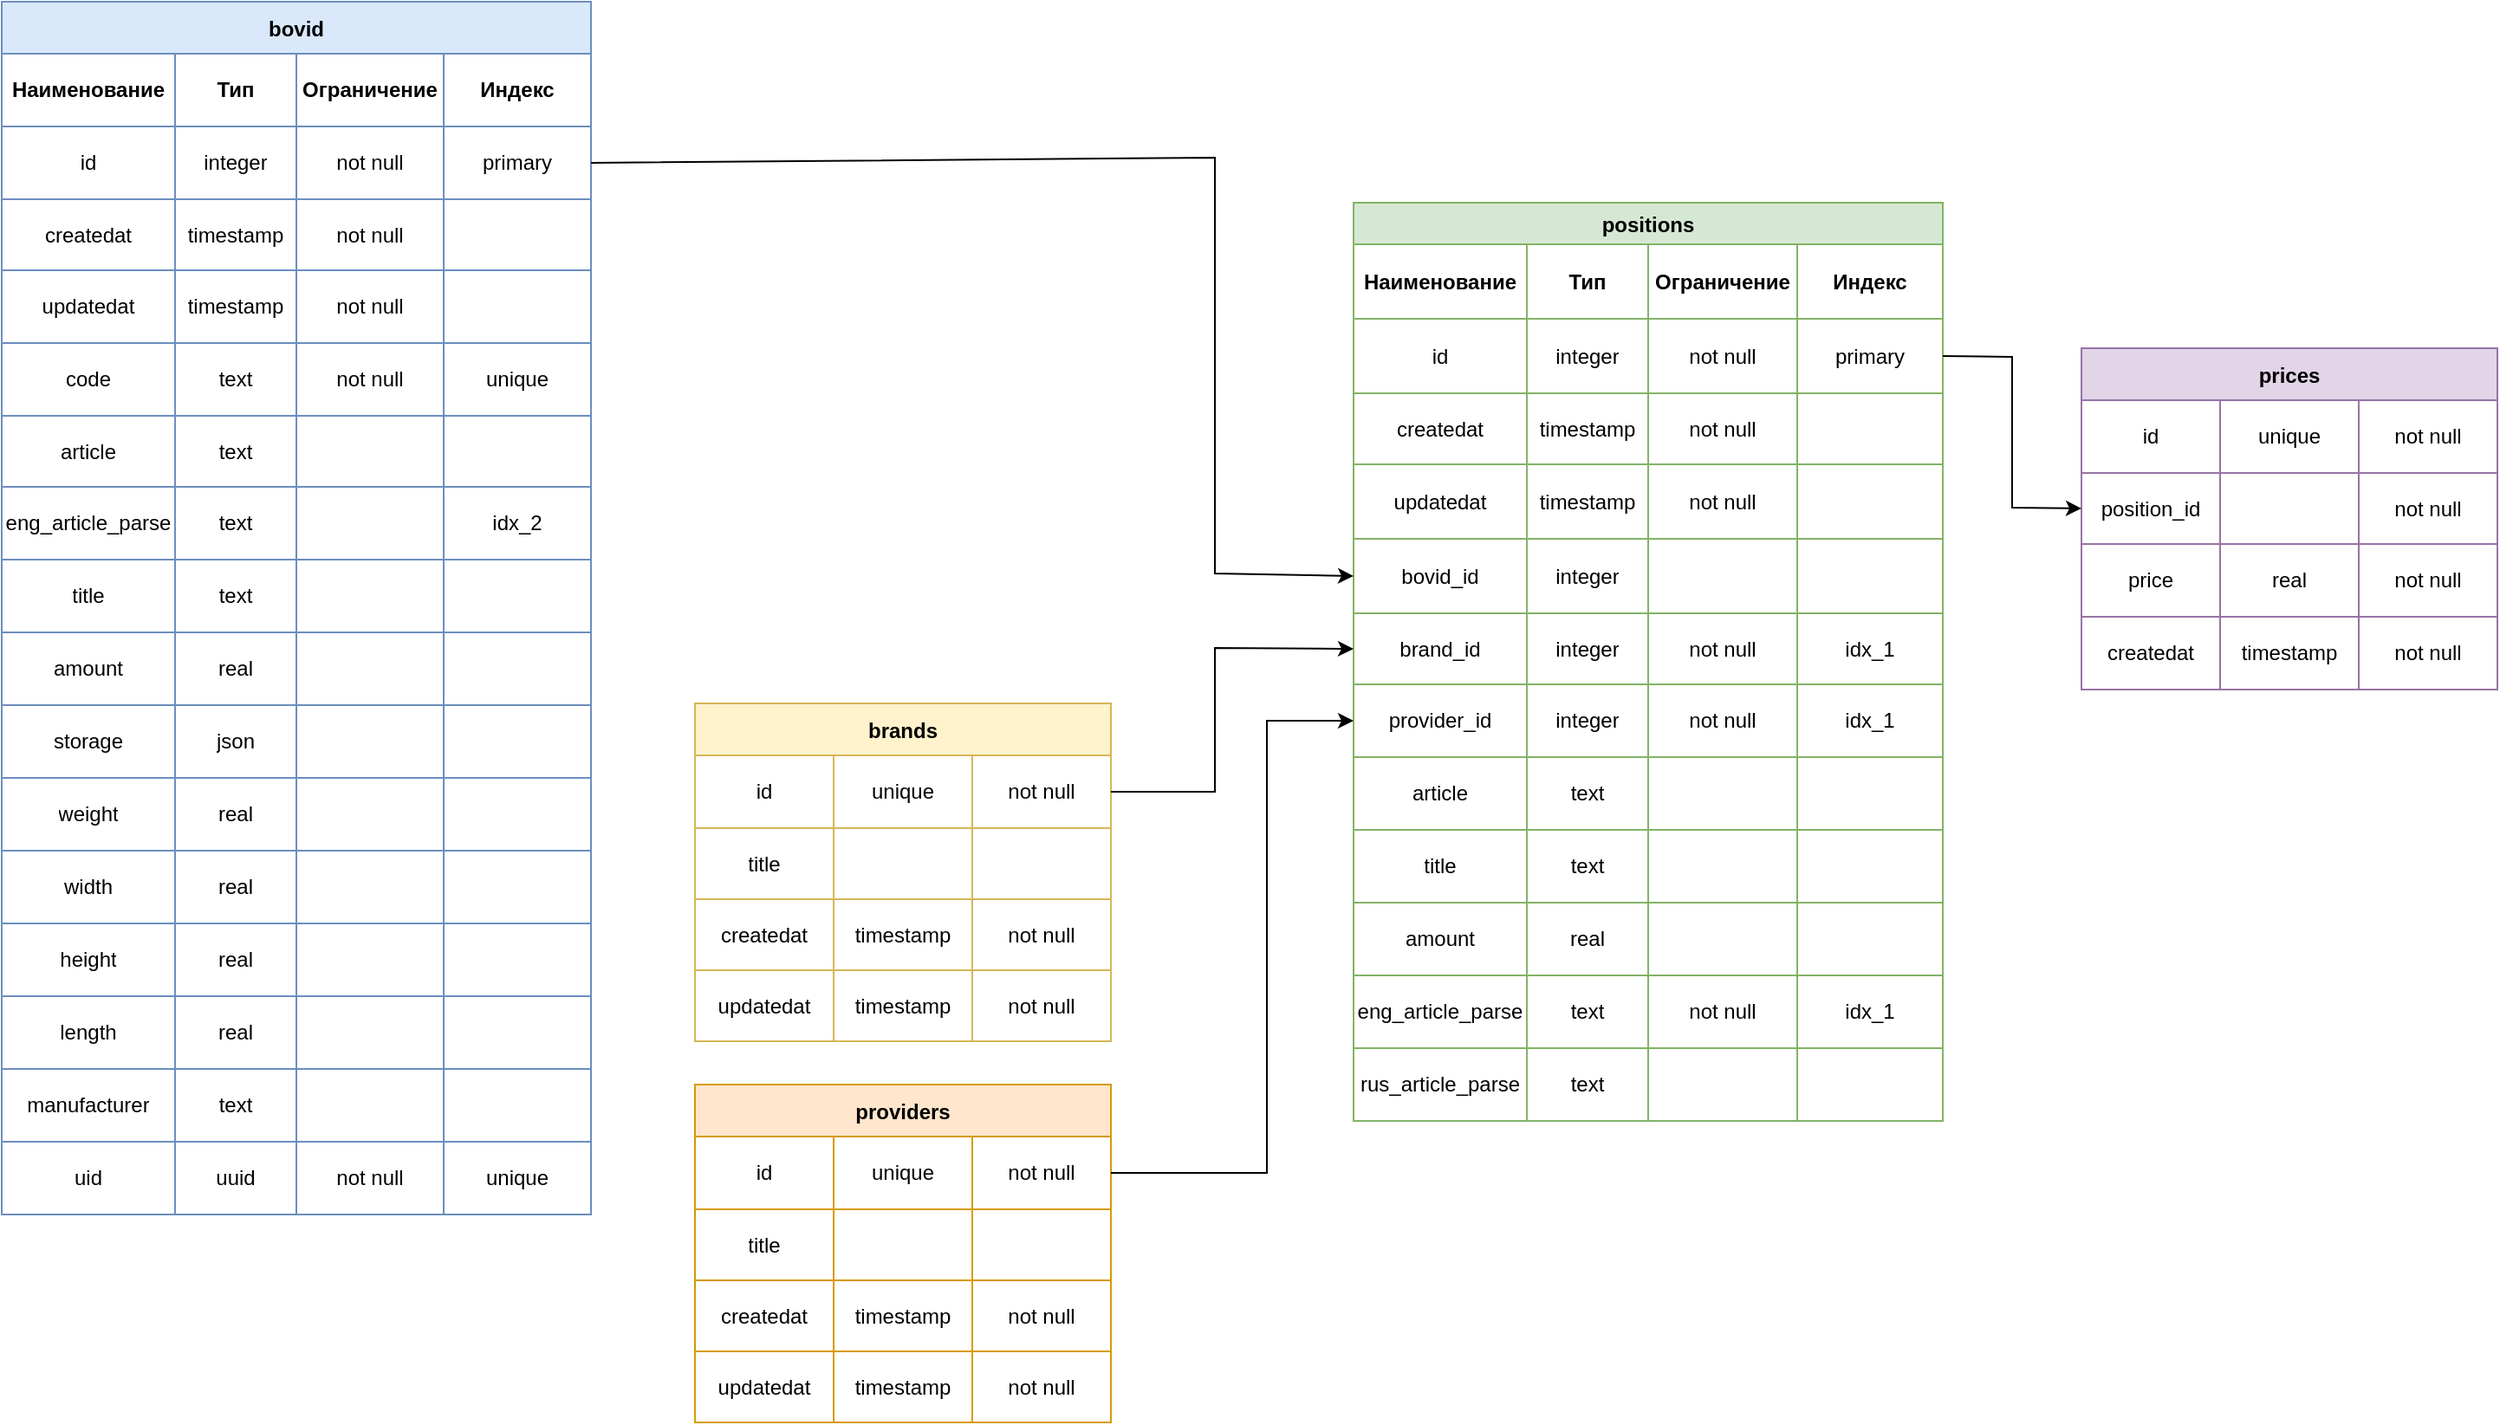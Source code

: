 <mxfile version="20.5.1" type="device" pages="2"><diagram name="Page-1" id="b520641d-4fe3-3701-9064-5fc419738815"><mxGraphModel dx="2249" dy="762" grid="1" gridSize="10" guides="1" tooltips="1" connect="1" arrows="1" fold="1" page="1" pageScale="1" pageWidth="827" pageHeight="1169" background="none" math="0" shadow="0"><root><mxCell id="0"/><mxCell id="1" parent="0"/><mxCell id="j2gWyBgLQFT8GKHmhkv3-1" value="bovid" style="shape=table;startSize=30;container=1;collapsible=0;childLayout=tableLayout;fontStyle=1;align=center;fillColor=#dae8fc;strokeColor=#6c8ebf;" parent="1" vertex="1"><mxGeometry x="-350" y="10" width="340" height="700" as="geometry"/></mxCell><mxCell id="Z8xIN7d2jB0f_NTcYD6A-1" style="shape=tableRow;horizontal=0;startSize=0;swimlaneHead=0;swimlaneBody=0;top=0;left=0;bottom=0;right=0;collapsible=0;dropTarget=0;fillColor=none;points=[[0,0.5],[1,0.5]];portConstraint=eastwest;" parent="j2gWyBgLQFT8GKHmhkv3-1" vertex="1"><mxGeometry y="30" width="340" height="42" as="geometry"/></mxCell><mxCell id="Z8xIN7d2jB0f_NTcYD6A-2" value="&lt;b&gt;Наименование&lt;/b&gt;" style="shape=partialRectangle;html=1;whiteSpace=wrap;connectable=0;fillColor=none;top=0;left=0;bottom=0;right=0;overflow=hidden;" parent="Z8xIN7d2jB0f_NTcYD6A-1" vertex="1"><mxGeometry width="100" height="42" as="geometry"><mxRectangle width="100" height="42" as="alternateBounds"/></mxGeometry></mxCell><mxCell id="Z8xIN7d2jB0f_NTcYD6A-3" value="&lt;b&gt;Тип&lt;/b&gt;" style="shape=partialRectangle;html=1;whiteSpace=wrap;connectable=0;fillColor=none;top=0;left=0;bottom=0;right=0;overflow=hidden;" parent="Z8xIN7d2jB0f_NTcYD6A-1" vertex="1"><mxGeometry x="100" width="70" height="42" as="geometry"><mxRectangle width="70" height="42" as="alternateBounds"/></mxGeometry></mxCell><mxCell id="Z8xIN7d2jB0f_NTcYD6A-4" value="&lt;b&gt;Ограничение&lt;/b&gt;" style="shape=partialRectangle;html=1;whiteSpace=wrap;connectable=0;fillColor=none;top=0;left=0;bottom=0;right=0;overflow=hidden;" parent="Z8xIN7d2jB0f_NTcYD6A-1" vertex="1"><mxGeometry x="170" width="85" height="42" as="geometry"><mxRectangle width="85" height="42" as="alternateBounds"/></mxGeometry></mxCell><mxCell id="Z8xIN7d2jB0f_NTcYD6A-5" value="&lt;b&gt;Индекс&lt;/b&gt;" style="shape=partialRectangle;html=1;whiteSpace=wrap;connectable=0;fillColor=none;top=0;left=0;bottom=0;right=0;overflow=hidden;" parent="Z8xIN7d2jB0f_NTcYD6A-1" vertex="1"><mxGeometry x="255" width="85" height="42" as="geometry"><mxRectangle width="85" height="42" as="alternateBounds"/></mxGeometry></mxCell><mxCell id="j2gWyBgLQFT8GKHmhkv3-2" value="" style="shape=tableRow;horizontal=0;startSize=0;swimlaneHead=0;swimlaneBody=0;top=0;left=0;bottom=0;right=0;collapsible=0;dropTarget=0;fillColor=none;points=[[0,0.5],[1,0.5]];portConstraint=eastwest;" parent="j2gWyBgLQFT8GKHmhkv3-1" vertex="1"><mxGeometry y="72" width="340" height="42" as="geometry"/></mxCell><mxCell id="j2gWyBgLQFT8GKHmhkv3-3" value="id" style="shape=partialRectangle;html=1;whiteSpace=wrap;connectable=0;fillColor=none;top=0;left=0;bottom=0;right=0;overflow=hidden;" parent="j2gWyBgLQFT8GKHmhkv3-2" vertex="1"><mxGeometry width="100" height="42" as="geometry"><mxRectangle width="100" height="42" as="alternateBounds"/></mxGeometry></mxCell><mxCell id="j2gWyBgLQFT8GKHmhkv3-4" value="integer" style="shape=partialRectangle;html=1;whiteSpace=wrap;connectable=0;fillColor=none;top=0;left=0;bottom=0;right=0;overflow=hidden;" parent="j2gWyBgLQFT8GKHmhkv3-2" vertex="1"><mxGeometry x="100" width="70" height="42" as="geometry"><mxRectangle width="70" height="42" as="alternateBounds"/></mxGeometry></mxCell><mxCell id="j2gWyBgLQFT8GKHmhkv3-173" value="not null" style="shape=partialRectangle;html=1;whiteSpace=wrap;connectable=0;fillColor=none;top=0;left=0;bottom=0;right=0;overflow=hidden;" parent="j2gWyBgLQFT8GKHmhkv3-2" vertex="1"><mxGeometry x="170" width="85" height="42" as="geometry"><mxRectangle width="85" height="42" as="alternateBounds"/></mxGeometry></mxCell><mxCell id="wUUNjHqJh0wSZdvj8DmT-21" value="primary" style="shape=partialRectangle;html=1;whiteSpace=wrap;connectable=0;fillColor=none;top=0;left=0;bottom=0;right=0;overflow=hidden;" parent="j2gWyBgLQFT8GKHmhkv3-2" vertex="1"><mxGeometry x="255" width="85" height="42" as="geometry"><mxRectangle width="85" height="42" as="alternateBounds"/></mxGeometry></mxCell><mxCell id="j2gWyBgLQFT8GKHmhkv3-6" value="" style="shape=tableRow;horizontal=0;startSize=0;swimlaneHead=0;swimlaneBody=0;top=0;left=0;bottom=0;right=0;collapsible=0;dropTarget=0;fillColor=none;points=[[0,0.5],[1,0.5]];portConstraint=eastwest;" parent="j2gWyBgLQFT8GKHmhkv3-1" vertex="1"><mxGeometry y="114" width="340" height="41" as="geometry"/></mxCell><mxCell id="j2gWyBgLQFT8GKHmhkv3-7" value="createdat" style="shape=partialRectangle;html=1;whiteSpace=wrap;connectable=0;fillColor=none;top=0;left=0;bottom=0;right=0;overflow=hidden;" parent="j2gWyBgLQFT8GKHmhkv3-6" vertex="1"><mxGeometry width="100" height="41" as="geometry"><mxRectangle width="100" height="41" as="alternateBounds"/></mxGeometry></mxCell><mxCell id="j2gWyBgLQFT8GKHmhkv3-8" value="timestamp" style="shape=partialRectangle;html=1;whiteSpace=wrap;connectable=0;fillColor=none;top=0;left=0;bottom=0;right=0;overflow=hidden;" parent="j2gWyBgLQFT8GKHmhkv3-6" vertex="1"><mxGeometry x="100" width="70" height="41" as="geometry"><mxRectangle width="70" height="41" as="alternateBounds"/></mxGeometry></mxCell><mxCell id="j2gWyBgLQFT8GKHmhkv3-174" value="not null" style="shape=partialRectangle;html=1;whiteSpace=wrap;connectable=0;fillColor=none;top=0;left=0;bottom=0;right=0;overflow=hidden;" parent="j2gWyBgLQFT8GKHmhkv3-6" vertex="1"><mxGeometry x="170" width="85" height="41" as="geometry"><mxRectangle width="85" height="41" as="alternateBounds"/></mxGeometry></mxCell><mxCell id="wUUNjHqJh0wSZdvj8DmT-22" style="shape=partialRectangle;html=1;whiteSpace=wrap;connectable=0;fillColor=none;top=0;left=0;bottom=0;right=0;overflow=hidden;" parent="j2gWyBgLQFT8GKHmhkv3-6" vertex="1"><mxGeometry x="255" width="85" height="41" as="geometry"><mxRectangle width="85" height="41" as="alternateBounds"/></mxGeometry></mxCell><mxCell id="j2gWyBgLQFT8GKHmhkv3-10" value="" style="shape=tableRow;horizontal=0;startSize=0;swimlaneHead=0;swimlaneBody=0;top=0;left=0;bottom=0;right=0;collapsible=0;dropTarget=0;fillColor=none;points=[[0,0.5],[1,0.5]];portConstraint=eastwest;" parent="j2gWyBgLQFT8GKHmhkv3-1" vertex="1"><mxGeometry y="155" width="340" height="42" as="geometry"/></mxCell><mxCell id="j2gWyBgLQFT8GKHmhkv3-11" value="updatedat" style="shape=partialRectangle;html=1;whiteSpace=wrap;connectable=0;fillColor=none;top=0;left=0;bottom=0;right=0;overflow=hidden;" parent="j2gWyBgLQFT8GKHmhkv3-10" vertex="1"><mxGeometry width="100" height="42" as="geometry"><mxRectangle width="100" height="42" as="alternateBounds"/></mxGeometry></mxCell><mxCell id="j2gWyBgLQFT8GKHmhkv3-12" value="timestamp" style="shape=partialRectangle;html=1;whiteSpace=wrap;connectable=0;fillColor=none;top=0;left=0;bottom=0;right=0;overflow=hidden;" parent="j2gWyBgLQFT8GKHmhkv3-10" vertex="1"><mxGeometry x="100" width="70" height="42" as="geometry"><mxRectangle width="70" height="42" as="alternateBounds"/></mxGeometry></mxCell><mxCell id="j2gWyBgLQFT8GKHmhkv3-175" value="not null" style="shape=partialRectangle;html=1;whiteSpace=wrap;connectable=0;fillColor=none;top=0;left=0;bottom=0;right=0;overflow=hidden;" parent="j2gWyBgLQFT8GKHmhkv3-10" vertex="1"><mxGeometry x="170" width="85" height="42" as="geometry"><mxRectangle width="85" height="42" as="alternateBounds"/></mxGeometry></mxCell><mxCell id="wUUNjHqJh0wSZdvj8DmT-23" style="shape=partialRectangle;html=1;whiteSpace=wrap;connectable=0;fillColor=none;top=0;left=0;bottom=0;right=0;overflow=hidden;" parent="j2gWyBgLQFT8GKHmhkv3-10" vertex="1"><mxGeometry x="255" width="85" height="42" as="geometry"><mxRectangle width="85" height="42" as="alternateBounds"/></mxGeometry></mxCell><mxCell id="j2gWyBgLQFT8GKHmhkv3-33" style="shape=tableRow;horizontal=0;startSize=0;swimlaneHead=0;swimlaneBody=0;top=0;left=0;bottom=0;right=0;collapsible=0;dropTarget=0;fillColor=none;points=[[0,0.5],[1,0.5]];portConstraint=eastwest;" parent="j2gWyBgLQFT8GKHmhkv3-1" vertex="1"><mxGeometry y="197" width="340" height="42" as="geometry"/></mxCell><mxCell id="j2gWyBgLQFT8GKHmhkv3-34" value="code" style="shape=partialRectangle;html=1;whiteSpace=wrap;connectable=0;fillColor=none;top=0;left=0;bottom=0;right=0;overflow=hidden;" parent="j2gWyBgLQFT8GKHmhkv3-33" vertex="1"><mxGeometry width="100" height="42" as="geometry"><mxRectangle width="100" height="42" as="alternateBounds"/></mxGeometry></mxCell><mxCell id="j2gWyBgLQFT8GKHmhkv3-35" value="text" style="shape=partialRectangle;html=1;whiteSpace=wrap;connectable=0;fillColor=none;top=0;left=0;bottom=0;right=0;overflow=hidden;" parent="j2gWyBgLQFT8GKHmhkv3-33" vertex="1"><mxGeometry x="100" width="70" height="42" as="geometry"><mxRectangle width="70" height="42" as="alternateBounds"/></mxGeometry></mxCell><mxCell id="j2gWyBgLQFT8GKHmhkv3-176" value="not null" style="shape=partialRectangle;html=1;whiteSpace=wrap;connectable=0;fillColor=none;top=0;left=0;bottom=0;right=0;overflow=hidden;" parent="j2gWyBgLQFT8GKHmhkv3-33" vertex="1"><mxGeometry x="170" width="85" height="42" as="geometry"><mxRectangle width="85" height="42" as="alternateBounds"/></mxGeometry></mxCell><mxCell id="wUUNjHqJh0wSZdvj8DmT-24" value="unique" style="shape=partialRectangle;html=1;whiteSpace=wrap;connectable=0;fillColor=none;top=0;left=0;bottom=0;right=0;overflow=hidden;" parent="j2gWyBgLQFT8GKHmhkv3-33" vertex="1"><mxGeometry x="255" width="85" height="42" as="geometry"><mxRectangle width="85" height="42" as="alternateBounds"/></mxGeometry></mxCell><mxCell id="j2gWyBgLQFT8GKHmhkv3-50" style="shape=tableRow;horizontal=0;startSize=0;swimlaneHead=0;swimlaneBody=0;top=0;left=0;bottom=0;right=0;collapsible=0;dropTarget=0;fillColor=none;points=[[0,0.5],[1,0.5]];portConstraint=eastwest;" parent="j2gWyBgLQFT8GKHmhkv3-1" vertex="1"><mxGeometry y="239" width="340" height="41" as="geometry"/></mxCell><mxCell id="j2gWyBgLQFT8GKHmhkv3-51" value="article" style="shape=partialRectangle;html=1;whiteSpace=wrap;connectable=0;fillColor=none;top=0;left=0;bottom=0;right=0;overflow=hidden;" parent="j2gWyBgLQFT8GKHmhkv3-50" vertex="1"><mxGeometry width="100" height="41" as="geometry"><mxRectangle width="100" height="41" as="alternateBounds"/></mxGeometry></mxCell><mxCell id="j2gWyBgLQFT8GKHmhkv3-52" value="text" style="shape=partialRectangle;html=1;whiteSpace=wrap;connectable=0;fillColor=none;top=0;left=0;bottom=0;right=0;overflow=hidden;" parent="j2gWyBgLQFT8GKHmhkv3-50" vertex="1"><mxGeometry x="100" width="70" height="41" as="geometry"><mxRectangle width="70" height="41" as="alternateBounds"/></mxGeometry></mxCell><mxCell id="j2gWyBgLQFT8GKHmhkv3-177" style="shape=partialRectangle;html=1;whiteSpace=wrap;connectable=0;fillColor=none;top=0;left=0;bottom=0;right=0;overflow=hidden;" parent="j2gWyBgLQFT8GKHmhkv3-50" vertex="1"><mxGeometry x="170" width="85" height="41" as="geometry"><mxRectangle width="85" height="41" as="alternateBounds"/></mxGeometry></mxCell><mxCell id="wUUNjHqJh0wSZdvj8DmT-25" style="shape=partialRectangle;html=1;whiteSpace=wrap;connectable=0;fillColor=none;top=0;left=0;bottom=0;right=0;overflow=hidden;" parent="j2gWyBgLQFT8GKHmhkv3-50" vertex="1"><mxGeometry x="255" width="85" height="41" as="geometry"><mxRectangle width="85" height="41" as="alternateBounds"/></mxGeometry></mxCell><mxCell id="j2gWyBgLQFT8GKHmhkv3-53" style="shape=tableRow;horizontal=0;startSize=0;swimlaneHead=0;swimlaneBody=0;top=0;left=0;bottom=0;right=0;collapsible=0;dropTarget=0;fillColor=none;points=[[0,0.5],[1,0.5]];portConstraint=eastwest;" parent="j2gWyBgLQFT8GKHmhkv3-1" vertex="1"><mxGeometry y="280" width="340" height="42" as="geometry"/></mxCell><mxCell id="j2gWyBgLQFT8GKHmhkv3-54" value="eng_article_parse" style="shape=partialRectangle;html=1;whiteSpace=wrap;connectable=0;fillColor=none;top=0;left=0;bottom=0;right=0;overflow=hidden;" parent="j2gWyBgLQFT8GKHmhkv3-53" vertex="1"><mxGeometry width="100" height="42" as="geometry"><mxRectangle width="100" height="42" as="alternateBounds"/></mxGeometry></mxCell><mxCell id="j2gWyBgLQFT8GKHmhkv3-55" value="text" style="shape=partialRectangle;html=1;whiteSpace=wrap;connectable=0;fillColor=none;top=0;left=0;bottom=0;right=0;overflow=hidden;" parent="j2gWyBgLQFT8GKHmhkv3-53" vertex="1"><mxGeometry x="100" width="70" height="42" as="geometry"><mxRectangle width="70" height="42" as="alternateBounds"/></mxGeometry></mxCell><mxCell id="j2gWyBgLQFT8GKHmhkv3-178" style="shape=partialRectangle;html=1;whiteSpace=wrap;connectable=0;fillColor=none;top=0;left=0;bottom=0;right=0;overflow=hidden;" parent="j2gWyBgLQFT8GKHmhkv3-53" vertex="1"><mxGeometry x="170" width="85" height="42" as="geometry"><mxRectangle width="85" height="42" as="alternateBounds"/></mxGeometry></mxCell><mxCell id="wUUNjHqJh0wSZdvj8DmT-26" value="idx_2" style="shape=partialRectangle;html=1;whiteSpace=wrap;connectable=0;fillColor=none;top=0;left=0;bottom=0;right=0;overflow=hidden;" parent="j2gWyBgLQFT8GKHmhkv3-53" vertex="1"><mxGeometry x="255" width="85" height="42" as="geometry"><mxRectangle width="85" height="42" as="alternateBounds"/></mxGeometry></mxCell><mxCell id="j2gWyBgLQFT8GKHmhkv3-144" style="shape=tableRow;horizontal=0;startSize=0;swimlaneHead=0;swimlaneBody=0;top=0;left=0;bottom=0;right=0;collapsible=0;dropTarget=0;fillColor=none;points=[[0,0.5],[1,0.5]];portConstraint=eastwest;" parent="j2gWyBgLQFT8GKHmhkv3-1" vertex="1"><mxGeometry y="322" width="340" height="42" as="geometry"/></mxCell><mxCell id="j2gWyBgLQFT8GKHmhkv3-145" value="title" style="shape=partialRectangle;html=1;whiteSpace=wrap;connectable=0;fillColor=none;top=0;left=0;bottom=0;right=0;overflow=hidden;" parent="j2gWyBgLQFT8GKHmhkv3-144" vertex="1"><mxGeometry width="100" height="42" as="geometry"><mxRectangle width="100" height="42" as="alternateBounds"/></mxGeometry></mxCell><mxCell id="j2gWyBgLQFT8GKHmhkv3-146" value="text" style="shape=partialRectangle;html=1;whiteSpace=wrap;connectable=0;fillColor=none;top=0;left=0;bottom=0;right=0;overflow=hidden;" parent="j2gWyBgLQFT8GKHmhkv3-144" vertex="1"><mxGeometry x="100" width="70" height="42" as="geometry"><mxRectangle width="70" height="42" as="alternateBounds"/></mxGeometry></mxCell><mxCell id="j2gWyBgLQFT8GKHmhkv3-179" style="shape=partialRectangle;html=1;whiteSpace=wrap;connectable=0;fillColor=none;top=0;left=0;bottom=0;right=0;overflow=hidden;" parent="j2gWyBgLQFT8GKHmhkv3-144" vertex="1"><mxGeometry x="170" width="85" height="42" as="geometry"><mxRectangle width="85" height="42" as="alternateBounds"/></mxGeometry></mxCell><mxCell id="wUUNjHqJh0wSZdvj8DmT-27" style="shape=partialRectangle;html=1;whiteSpace=wrap;connectable=0;fillColor=none;top=0;left=0;bottom=0;right=0;overflow=hidden;" parent="j2gWyBgLQFT8GKHmhkv3-144" vertex="1"><mxGeometry x="255" width="85" height="42" as="geometry"><mxRectangle width="85" height="42" as="alternateBounds"/></mxGeometry></mxCell><mxCell id="j2gWyBgLQFT8GKHmhkv3-212" style="shape=tableRow;horizontal=0;startSize=0;swimlaneHead=0;swimlaneBody=0;top=0;left=0;bottom=0;right=0;collapsible=0;dropTarget=0;fillColor=none;points=[[0,0.5],[1,0.5]];portConstraint=eastwest;" parent="j2gWyBgLQFT8GKHmhkv3-1" vertex="1"><mxGeometry y="364" width="340" height="42" as="geometry"/></mxCell><mxCell id="j2gWyBgLQFT8GKHmhkv3-213" value="amount" style="shape=partialRectangle;html=1;whiteSpace=wrap;connectable=0;fillColor=none;top=0;left=0;bottom=0;right=0;overflow=hidden;" parent="j2gWyBgLQFT8GKHmhkv3-212" vertex="1"><mxGeometry width="100" height="42" as="geometry"><mxRectangle width="100" height="42" as="alternateBounds"/></mxGeometry></mxCell><mxCell id="j2gWyBgLQFT8GKHmhkv3-214" value="real" style="shape=partialRectangle;html=1;whiteSpace=wrap;connectable=0;fillColor=none;top=0;left=0;bottom=0;right=0;overflow=hidden;" parent="j2gWyBgLQFT8GKHmhkv3-212" vertex="1"><mxGeometry x="100" width="70" height="42" as="geometry"><mxRectangle width="70" height="42" as="alternateBounds"/></mxGeometry></mxCell><mxCell id="j2gWyBgLQFT8GKHmhkv3-215" value="" style="shape=partialRectangle;html=1;whiteSpace=wrap;connectable=0;fillColor=none;top=0;left=0;bottom=0;right=0;overflow=hidden;" parent="j2gWyBgLQFT8GKHmhkv3-212" vertex="1"><mxGeometry x="170" width="85" height="42" as="geometry"><mxRectangle width="85" height="42" as="alternateBounds"/></mxGeometry></mxCell><mxCell id="wUUNjHqJh0wSZdvj8DmT-28" style="shape=partialRectangle;html=1;whiteSpace=wrap;connectable=0;fillColor=none;top=0;left=0;bottom=0;right=0;overflow=hidden;" parent="j2gWyBgLQFT8GKHmhkv3-212" vertex="1"><mxGeometry x="255" width="85" height="42" as="geometry"><mxRectangle width="85" height="42" as="alternateBounds"/></mxGeometry></mxCell><mxCell id="j2gWyBgLQFT8GKHmhkv3-216" style="shape=tableRow;horizontal=0;startSize=0;swimlaneHead=0;swimlaneBody=0;top=0;left=0;bottom=0;right=0;collapsible=0;dropTarget=0;fillColor=none;points=[[0,0.5],[1,0.5]];portConstraint=eastwest;" parent="j2gWyBgLQFT8GKHmhkv3-1" vertex="1"><mxGeometry y="406" width="340" height="42" as="geometry"/></mxCell><mxCell id="j2gWyBgLQFT8GKHmhkv3-217" value="storage" style="shape=partialRectangle;html=1;whiteSpace=wrap;connectable=0;fillColor=none;top=0;left=0;bottom=0;right=0;overflow=hidden;" parent="j2gWyBgLQFT8GKHmhkv3-216" vertex="1"><mxGeometry width="100" height="42" as="geometry"><mxRectangle width="100" height="42" as="alternateBounds"/></mxGeometry></mxCell><mxCell id="j2gWyBgLQFT8GKHmhkv3-218" value="json" style="shape=partialRectangle;html=1;whiteSpace=wrap;connectable=0;fillColor=none;top=0;left=0;bottom=0;right=0;overflow=hidden;" parent="j2gWyBgLQFT8GKHmhkv3-216" vertex="1"><mxGeometry x="100" width="70" height="42" as="geometry"><mxRectangle width="70" height="42" as="alternateBounds"/></mxGeometry></mxCell><mxCell id="j2gWyBgLQFT8GKHmhkv3-219" value="" style="shape=partialRectangle;html=1;whiteSpace=wrap;connectable=0;fillColor=none;top=0;left=0;bottom=0;right=0;overflow=hidden;" parent="j2gWyBgLQFT8GKHmhkv3-216" vertex="1"><mxGeometry x="170" width="85" height="42" as="geometry"><mxRectangle width="85" height="42" as="alternateBounds"/></mxGeometry></mxCell><mxCell id="wUUNjHqJh0wSZdvj8DmT-29" style="shape=partialRectangle;html=1;whiteSpace=wrap;connectable=0;fillColor=none;top=0;left=0;bottom=0;right=0;overflow=hidden;" parent="j2gWyBgLQFT8GKHmhkv3-216" vertex="1"><mxGeometry x="255" width="85" height="42" as="geometry"><mxRectangle width="85" height="42" as="alternateBounds"/></mxGeometry></mxCell><mxCell id="wUUNjHqJh0wSZdvj8DmT-1" style="shape=tableRow;horizontal=0;startSize=0;swimlaneHead=0;swimlaneBody=0;top=0;left=0;bottom=0;right=0;collapsible=0;dropTarget=0;fillColor=none;points=[[0,0.5],[1,0.5]];portConstraint=eastwest;" parent="j2gWyBgLQFT8GKHmhkv3-1" vertex="1"><mxGeometry y="448" width="340" height="42" as="geometry"/></mxCell><mxCell id="wUUNjHqJh0wSZdvj8DmT-2" value="weight" style="shape=partialRectangle;html=1;whiteSpace=wrap;connectable=0;fillColor=none;top=0;left=0;bottom=0;right=0;overflow=hidden;" parent="wUUNjHqJh0wSZdvj8DmT-1" vertex="1"><mxGeometry width="100" height="42" as="geometry"><mxRectangle width="100" height="42" as="alternateBounds"/></mxGeometry></mxCell><mxCell id="wUUNjHqJh0wSZdvj8DmT-3" value="real" style="shape=partialRectangle;html=1;whiteSpace=wrap;connectable=0;fillColor=none;top=0;left=0;bottom=0;right=0;overflow=hidden;" parent="wUUNjHqJh0wSZdvj8DmT-1" vertex="1"><mxGeometry x="100" width="70" height="42" as="geometry"><mxRectangle width="70" height="42" as="alternateBounds"/></mxGeometry></mxCell><mxCell id="wUUNjHqJh0wSZdvj8DmT-4" style="shape=partialRectangle;html=1;whiteSpace=wrap;connectable=0;fillColor=none;top=0;left=0;bottom=0;right=0;overflow=hidden;" parent="wUUNjHqJh0wSZdvj8DmT-1" vertex="1"><mxGeometry x="170" width="85" height="42" as="geometry"><mxRectangle width="85" height="42" as="alternateBounds"/></mxGeometry></mxCell><mxCell id="wUUNjHqJh0wSZdvj8DmT-30" style="shape=partialRectangle;html=1;whiteSpace=wrap;connectable=0;fillColor=none;top=0;left=0;bottom=0;right=0;overflow=hidden;" parent="wUUNjHqJh0wSZdvj8DmT-1" vertex="1"><mxGeometry x="255" width="85" height="42" as="geometry"><mxRectangle width="85" height="42" as="alternateBounds"/></mxGeometry></mxCell><mxCell id="wUUNjHqJh0wSZdvj8DmT-5" style="shape=tableRow;horizontal=0;startSize=0;swimlaneHead=0;swimlaneBody=0;top=0;left=0;bottom=0;right=0;collapsible=0;dropTarget=0;fillColor=none;points=[[0,0.5],[1,0.5]];portConstraint=eastwest;" parent="j2gWyBgLQFT8GKHmhkv3-1" vertex="1"><mxGeometry y="490" width="340" height="42" as="geometry"/></mxCell><mxCell id="wUUNjHqJh0wSZdvj8DmT-6" value="width" style="shape=partialRectangle;html=1;whiteSpace=wrap;connectable=0;fillColor=none;top=0;left=0;bottom=0;right=0;overflow=hidden;" parent="wUUNjHqJh0wSZdvj8DmT-5" vertex="1"><mxGeometry width="100" height="42" as="geometry"><mxRectangle width="100" height="42" as="alternateBounds"/></mxGeometry></mxCell><mxCell id="wUUNjHqJh0wSZdvj8DmT-7" value="real" style="shape=partialRectangle;html=1;whiteSpace=wrap;connectable=0;fillColor=none;top=0;left=0;bottom=0;right=0;overflow=hidden;" parent="wUUNjHqJh0wSZdvj8DmT-5" vertex="1"><mxGeometry x="100" width="70" height="42" as="geometry"><mxRectangle width="70" height="42" as="alternateBounds"/></mxGeometry></mxCell><mxCell id="wUUNjHqJh0wSZdvj8DmT-8" style="shape=partialRectangle;html=1;whiteSpace=wrap;connectable=0;fillColor=none;top=0;left=0;bottom=0;right=0;overflow=hidden;" parent="wUUNjHqJh0wSZdvj8DmT-5" vertex="1"><mxGeometry x="170" width="85" height="42" as="geometry"><mxRectangle width="85" height="42" as="alternateBounds"/></mxGeometry></mxCell><mxCell id="wUUNjHqJh0wSZdvj8DmT-31" style="shape=partialRectangle;html=1;whiteSpace=wrap;connectable=0;fillColor=none;top=0;left=0;bottom=0;right=0;overflow=hidden;" parent="wUUNjHqJh0wSZdvj8DmT-5" vertex="1"><mxGeometry x="255" width="85" height="42" as="geometry"><mxRectangle width="85" height="42" as="alternateBounds"/></mxGeometry></mxCell><mxCell id="wUUNjHqJh0wSZdvj8DmT-9" style="shape=tableRow;horizontal=0;startSize=0;swimlaneHead=0;swimlaneBody=0;top=0;left=0;bottom=0;right=0;collapsible=0;dropTarget=0;fillColor=none;points=[[0,0.5],[1,0.5]];portConstraint=eastwest;" parent="j2gWyBgLQFT8GKHmhkv3-1" vertex="1"><mxGeometry y="532" width="340" height="42" as="geometry"/></mxCell><mxCell id="wUUNjHqJh0wSZdvj8DmT-10" value="height" style="shape=partialRectangle;html=1;whiteSpace=wrap;connectable=0;fillColor=none;top=0;left=0;bottom=0;right=0;overflow=hidden;" parent="wUUNjHqJh0wSZdvj8DmT-9" vertex="1"><mxGeometry width="100" height="42" as="geometry"><mxRectangle width="100" height="42" as="alternateBounds"/></mxGeometry></mxCell><mxCell id="wUUNjHqJh0wSZdvj8DmT-11" value="real" style="shape=partialRectangle;html=1;whiteSpace=wrap;connectable=0;fillColor=none;top=0;left=0;bottom=0;right=0;overflow=hidden;" parent="wUUNjHqJh0wSZdvj8DmT-9" vertex="1"><mxGeometry x="100" width="70" height="42" as="geometry"><mxRectangle width="70" height="42" as="alternateBounds"/></mxGeometry></mxCell><mxCell id="wUUNjHqJh0wSZdvj8DmT-12" style="shape=partialRectangle;html=1;whiteSpace=wrap;connectable=0;fillColor=none;top=0;left=0;bottom=0;right=0;overflow=hidden;" parent="wUUNjHqJh0wSZdvj8DmT-9" vertex="1"><mxGeometry x="170" width="85" height="42" as="geometry"><mxRectangle width="85" height="42" as="alternateBounds"/></mxGeometry></mxCell><mxCell id="wUUNjHqJh0wSZdvj8DmT-32" style="shape=partialRectangle;html=1;whiteSpace=wrap;connectable=0;fillColor=none;top=0;left=0;bottom=0;right=0;overflow=hidden;" parent="wUUNjHqJh0wSZdvj8DmT-9" vertex="1"><mxGeometry x="255" width="85" height="42" as="geometry"><mxRectangle width="85" height="42" as="alternateBounds"/></mxGeometry></mxCell><mxCell id="wUUNjHqJh0wSZdvj8DmT-13" style="shape=tableRow;horizontal=0;startSize=0;swimlaneHead=0;swimlaneBody=0;top=0;left=0;bottom=0;right=0;collapsible=0;dropTarget=0;fillColor=none;points=[[0,0.5],[1,0.5]];portConstraint=eastwest;" parent="j2gWyBgLQFT8GKHmhkv3-1" vertex="1"><mxGeometry y="574" width="340" height="42" as="geometry"/></mxCell><mxCell id="wUUNjHqJh0wSZdvj8DmT-14" value="length" style="shape=partialRectangle;html=1;whiteSpace=wrap;connectable=0;fillColor=none;top=0;left=0;bottom=0;right=0;overflow=hidden;" parent="wUUNjHqJh0wSZdvj8DmT-13" vertex="1"><mxGeometry width="100" height="42" as="geometry"><mxRectangle width="100" height="42" as="alternateBounds"/></mxGeometry></mxCell><mxCell id="wUUNjHqJh0wSZdvj8DmT-15" value="real" style="shape=partialRectangle;html=1;whiteSpace=wrap;connectable=0;fillColor=none;top=0;left=0;bottom=0;right=0;overflow=hidden;" parent="wUUNjHqJh0wSZdvj8DmT-13" vertex="1"><mxGeometry x="100" width="70" height="42" as="geometry"><mxRectangle width="70" height="42" as="alternateBounds"/></mxGeometry></mxCell><mxCell id="wUUNjHqJh0wSZdvj8DmT-16" style="shape=partialRectangle;html=1;whiteSpace=wrap;connectable=0;fillColor=none;top=0;left=0;bottom=0;right=0;overflow=hidden;" parent="wUUNjHqJh0wSZdvj8DmT-13" vertex="1"><mxGeometry x="170" width="85" height="42" as="geometry"><mxRectangle width="85" height="42" as="alternateBounds"/></mxGeometry></mxCell><mxCell id="wUUNjHqJh0wSZdvj8DmT-33" style="shape=partialRectangle;html=1;whiteSpace=wrap;connectable=0;fillColor=none;top=0;left=0;bottom=0;right=0;overflow=hidden;" parent="wUUNjHqJh0wSZdvj8DmT-13" vertex="1"><mxGeometry x="255" width="85" height="42" as="geometry"><mxRectangle width="85" height="42" as="alternateBounds"/></mxGeometry></mxCell><mxCell id="wUUNjHqJh0wSZdvj8DmT-17" style="shape=tableRow;horizontal=0;startSize=0;swimlaneHead=0;swimlaneBody=0;top=0;left=0;bottom=0;right=0;collapsible=0;dropTarget=0;fillColor=none;points=[[0,0.5],[1,0.5]];portConstraint=eastwest;" parent="j2gWyBgLQFT8GKHmhkv3-1" vertex="1"><mxGeometry y="616" width="340" height="42" as="geometry"/></mxCell><mxCell id="wUUNjHqJh0wSZdvj8DmT-18" value="manufacturer" style="shape=partialRectangle;html=1;whiteSpace=wrap;connectable=0;fillColor=none;top=0;left=0;bottom=0;right=0;overflow=hidden;" parent="wUUNjHqJh0wSZdvj8DmT-17" vertex="1"><mxGeometry width="100" height="42" as="geometry"><mxRectangle width="100" height="42" as="alternateBounds"/></mxGeometry></mxCell><mxCell id="wUUNjHqJh0wSZdvj8DmT-19" value="text" style="shape=partialRectangle;html=1;whiteSpace=wrap;connectable=0;fillColor=none;top=0;left=0;bottom=0;right=0;overflow=hidden;" parent="wUUNjHqJh0wSZdvj8DmT-17" vertex="1"><mxGeometry x="100" width="70" height="42" as="geometry"><mxRectangle width="70" height="42" as="alternateBounds"/></mxGeometry></mxCell><mxCell id="wUUNjHqJh0wSZdvj8DmT-20" style="shape=partialRectangle;html=1;whiteSpace=wrap;connectable=0;fillColor=none;top=0;left=0;bottom=0;right=0;overflow=hidden;" parent="wUUNjHqJh0wSZdvj8DmT-17" vertex="1"><mxGeometry x="170" width="85" height="42" as="geometry"><mxRectangle width="85" height="42" as="alternateBounds"/></mxGeometry></mxCell><mxCell id="wUUNjHqJh0wSZdvj8DmT-34" style="shape=partialRectangle;html=1;whiteSpace=wrap;connectable=0;fillColor=none;top=0;left=0;bottom=0;right=0;overflow=hidden;" parent="wUUNjHqJh0wSZdvj8DmT-17" vertex="1"><mxGeometry x="255" width="85" height="42" as="geometry"><mxRectangle width="85" height="42" as="alternateBounds"/></mxGeometry></mxCell><mxCell id="bFum0cJVgE_Vph0hlkc9-1" style="shape=tableRow;horizontal=0;startSize=0;swimlaneHead=0;swimlaneBody=0;top=0;left=0;bottom=0;right=0;collapsible=0;dropTarget=0;fillColor=none;points=[[0,0.5],[1,0.5]];portConstraint=eastwest;" parent="j2gWyBgLQFT8GKHmhkv3-1" vertex="1"><mxGeometry y="658" width="340" height="42" as="geometry"/></mxCell><mxCell id="bFum0cJVgE_Vph0hlkc9-2" value="uid" style="shape=partialRectangle;html=1;whiteSpace=wrap;connectable=0;fillColor=none;top=0;left=0;bottom=0;right=0;overflow=hidden;" parent="bFum0cJVgE_Vph0hlkc9-1" vertex="1"><mxGeometry width="100" height="42" as="geometry"><mxRectangle width="100" height="42" as="alternateBounds"/></mxGeometry></mxCell><mxCell id="bFum0cJVgE_Vph0hlkc9-3" value="uuid" style="shape=partialRectangle;html=1;whiteSpace=wrap;connectable=0;fillColor=none;top=0;left=0;bottom=0;right=0;overflow=hidden;" parent="bFum0cJVgE_Vph0hlkc9-1" vertex="1"><mxGeometry x="100" width="70" height="42" as="geometry"><mxRectangle width="70" height="42" as="alternateBounds"/></mxGeometry></mxCell><mxCell id="bFum0cJVgE_Vph0hlkc9-4" value="not null" style="shape=partialRectangle;html=1;whiteSpace=wrap;connectable=0;fillColor=none;top=0;left=0;bottom=0;right=0;overflow=hidden;" parent="bFum0cJVgE_Vph0hlkc9-1" vertex="1"><mxGeometry x="170" width="85" height="42" as="geometry"><mxRectangle width="85" height="42" as="alternateBounds"/></mxGeometry></mxCell><mxCell id="bFum0cJVgE_Vph0hlkc9-5" value="unique" style="shape=partialRectangle;html=1;whiteSpace=wrap;connectable=0;fillColor=none;top=0;left=0;bottom=0;right=0;overflow=hidden;" parent="bFum0cJVgE_Vph0hlkc9-1" vertex="1"><mxGeometry x="255" width="85" height="42" as="geometry"><mxRectangle width="85" height="42" as="alternateBounds"/></mxGeometry></mxCell><mxCell id="j2gWyBgLQFT8GKHmhkv3-37" value="positions" style="shape=table;startSize=24;container=1;collapsible=0;childLayout=tableLayout;fontStyle=1;align=center;fillColor=#d5e8d4;strokeColor=#82b366;" parent="1" vertex="1"><mxGeometry x="430" y="126" width="340" height="530" as="geometry"/></mxCell><mxCell id="Z8xIN7d2jB0f_NTcYD6A-6" style="shape=tableRow;horizontal=0;startSize=0;swimlaneHead=0;swimlaneBody=0;top=0;left=0;bottom=0;right=0;collapsible=0;dropTarget=0;fillColor=none;points=[[0,0.5],[1,0.5]];portConstraint=eastwest;" parent="j2gWyBgLQFT8GKHmhkv3-37" vertex="1"><mxGeometry y="24" width="340" height="43" as="geometry"/></mxCell><mxCell id="Z8xIN7d2jB0f_NTcYD6A-7" value="&lt;b&gt;Наименование&lt;/b&gt;" style="shape=partialRectangle;html=1;whiteSpace=wrap;connectable=0;fillColor=none;top=0;left=0;bottom=0;right=0;overflow=hidden;" parent="Z8xIN7d2jB0f_NTcYD6A-6" vertex="1"><mxGeometry width="100" height="43" as="geometry"><mxRectangle width="100" height="43" as="alternateBounds"/></mxGeometry></mxCell><mxCell id="Z8xIN7d2jB0f_NTcYD6A-8" value="&lt;b&gt;Тип&lt;/b&gt;" style="shape=partialRectangle;html=1;whiteSpace=wrap;connectable=0;fillColor=none;top=0;left=0;bottom=0;right=0;overflow=hidden;" parent="Z8xIN7d2jB0f_NTcYD6A-6" vertex="1"><mxGeometry x="100" width="70" height="43" as="geometry"><mxRectangle width="70" height="43" as="alternateBounds"/></mxGeometry></mxCell><mxCell id="Z8xIN7d2jB0f_NTcYD6A-9" value="&lt;b&gt;Ограничение&lt;/b&gt;" style="shape=partialRectangle;html=1;whiteSpace=wrap;connectable=0;fillColor=none;top=0;left=0;bottom=0;right=0;overflow=hidden;" parent="Z8xIN7d2jB0f_NTcYD6A-6" vertex="1"><mxGeometry x="170" width="86" height="43" as="geometry"><mxRectangle width="86" height="43" as="alternateBounds"/></mxGeometry></mxCell><mxCell id="Z8xIN7d2jB0f_NTcYD6A-10" value="&lt;b&gt;Индекс&lt;/b&gt;" style="shape=partialRectangle;html=1;whiteSpace=wrap;connectable=0;fillColor=none;top=0;left=0;bottom=0;right=0;overflow=hidden;" parent="Z8xIN7d2jB0f_NTcYD6A-6" vertex="1"><mxGeometry x="256" width="84" height="43" as="geometry"><mxRectangle width="84" height="43" as="alternateBounds"/></mxGeometry></mxCell><mxCell id="j2gWyBgLQFT8GKHmhkv3-38" value="" style="shape=tableRow;horizontal=0;startSize=0;swimlaneHead=0;swimlaneBody=0;top=0;left=0;bottom=0;right=0;collapsible=0;dropTarget=0;fillColor=none;points=[[0,0.5],[1,0.5]];portConstraint=eastwest;" parent="j2gWyBgLQFT8GKHmhkv3-37" vertex="1"><mxGeometry y="67" width="340" height="43" as="geometry"/></mxCell><mxCell id="j2gWyBgLQFT8GKHmhkv3-39" value="id" style="shape=partialRectangle;html=1;whiteSpace=wrap;connectable=0;fillColor=none;top=0;left=0;bottom=0;right=0;overflow=hidden;" parent="j2gWyBgLQFT8GKHmhkv3-38" vertex="1"><mxGeometry width="100" height="43" as="geometry"><mxRectangle width="100" height="43" as="alternateBounds"/></mxGeometry></mxCell><mxCell id="j2gWyBgLQFT8GKHmhkv3-40" value="integer" style="shape=partialRectangle;html=1;whiteSpace=wrap;connectable=0;fillColor=none;top=0;left=0;bottom=0;right=0;overflow=hidden;" parent="j2gWyBgLQFT8GKHmhkv3-38" vertex="1"><mxGeometry x="100" width="70" height="43" as="geometry"><mxRectangle width="70" height="43" as="alternateBounds"/></mxGeometry></mxCell><mxCell id="j2gWyBgLQFT8GKHmhkv3-158" value="not null" style="shape=partialRectangle;html=1;whiteSpace=wrap;connectable=0;fillColor=none;top=0;left=0;bottom=0;right=0;overflow=hidden;" parent="j2gWyBgLQFT8GKHmhkv3-38" vertex="1"><mxGeometry x="170" width="86" height="43" as="geometry"><mxRectangle width="86" height="43" as="alternateBounds"/></mxGeometry></mxCell><mxCell id="mQOVV4trmDeFToSD_c5M-1" value="primary" style="shape=partialRectangle;html=1;whiteSpace=wrap;connectable=0;fillColor=none;top=0;left=0;bottom=0;right=0;overflow=hidden;" parent="j2gWyBgLQFT8GKHmhkv3-38" vertex="1"><mxGeometry x="256" width="84" height="43" as="geometry"><mxRectangle width="84" height="43" as="alternateBounds"/></mxGeometry></mxCell><mxCell id="j2gWyBgLQFT8GKHmhkv3-41" value="" style="shape=tableRow;horizontal=0;startSize=0;swimlaneHead=0;swimlaneBody=0;top=0;left=0;bottom=0;right=0;collapsible=0;dropTarget=0;fillColor=none;points=[[0,0.5],[1,0.5]];portConstraint=eastwest;" parent="j2gWyBgLQFT8GKHmhkv3-37" vertex="1"><mxGeometry y="110" width="340" height="41" as="geometry"/></mxCell><mxCell id="j2gWyBgLQFT8GKHmhkv3-42" value="createdat" style="shape=partialRectangle;html=1;whiteSpace=wrap;connectable=0;fillColor=none;top=0;left=0;bottom=0;right=0;overflow=hidden;" parent="j2gWyBgLQFT8GKHmhkv3-41" vertex="1"><mxGeometry width="100" height="41" as="geometry"><mxRectangle width="100" height="41" as="alternateBounds"/></mxGeometry></mxCell><mxCell id="j2gWyBgLQFT8GKHmhkv3-43" value="timestamp" style="shape=partialRectangle;html=1;whiteSpace=wrap;connectable=0;fillColor=none;top=0;left=0;bottom=0;right=0;overflow=hidden;strokeColor=#b85450;" parent="j2gWyBgLQFT8GKHmhkv3-41" vertex="1"><mxGeometry x="100" width="70" height="41" as="geometry"><mxRectangle width="70" height="41" as="alternateBounds"/></mxGeometry></mxCell><mxCell id="j2gWyBgLQFT8GKHmhkv3-159" value="not null" style="shape=partialRectangle;html=1;whiteSpace=wrap;connectable=0;fillColor=none;top=0;left=0;bottom=0;right=0;overflow=hidden;strokeColor=#b85450;" parent="j2gWyBgLQFT8GKHmhkv3-41" vertex="1"><mxGeometry x="170" width="86" height="41" as="geometry"><mxRectangle width="86" height="41" as="alternateBounds"/></mxGeometry></mxCell><mxCell id="mQOVV4trmDeFToSD_c5M-2" style="shape=partialRectangle;html=1;whiteSpace=wrap;connectable=0;fillColor=none;top=0;left=0;bottom=0;right=0;overflow=hidden;strokeColor=#b85450;" parent="j2gWyBgLQFT8GKHmhkv3-41" vertex="1"><mxGeometry x="256" width="84" height="41" as="geometry"><mxRectangle width="84" height="41" as="alternateBounds"/></mxGeometry></mxCell><mxCell id="j2gWyBgLQFT8GKHmhkv3-44" value="" style="shape=tableRow;horizontal=0;startSize=0;swimlaneHead=0;swimlaneBody=0;top=0;left=0;bottom=0;right=0;collapsible=0;dropTarget=0;fillColor=none;points=[[0,0.5],[1,0.5]];portConstraint=eastwest;" parent="j2gWyBgLQFT8GKHmhkv3-37" vertex="1"><mxGeometry y="151" width="340" height="43" as="geometry"/></mxCell><mxCell id="j2gWyBgLQFT8GKHmhkv3-45" value="updatedat" style="shape=partialRectangle;html=1;whiteSpace=wrap;connectable=0;fillColor=none;top=0;left=0;bottom=0;right=0;overflow=hidden;" parent="j2gWyBgLQFT8GKHmhkv3-44" vertex="1"><mxGeometry width="100" height="43" as="geometry"><mxRectangle width="100" height="43" as="alternateBounds"/></mxGeometry></mxCell><mxCell id="j2gWyBgLQFT8GKHmhkv3-46" value="timestamp" style="shape=partialRectangle;html=1;whiteSpace=wrap;connectable=0;fillColor=none;top=0;left=0;bottom=0;right=0;overflow=hidden;" parent="j2gWyBgLQFT8GKHmhkv3-44" vertex="1"><mxGeometry x="100" width="70" height="43" as="geometry"><mxRectangle width="70" height="43" as="alternateBounds"/></mxGeometry></mxCell><mxCell id="j2gWyBgLQFT8GKHmhkv3-160" value="not null" style="shape=partialRectangle;html=1;whiteSpace=wrap;connectable=0;fillColor=none;top=0;left=0;bottom=0;right=0;overflow=hidden;" parent="j2gWyBgLQFT8GKHmhkv3-44" vertex="1"><mxGeometry x="170" width="86" height="43" as="geometry"><mxRectangle width="86" height="43" as="alternateBounds"/></mxGeometry></mxCell><mxCell id="mQOVV4trmDeFToSD_c5M-3" style="shape=partialRectangle;html=1;whiteSpace=wrap;connectable=0;fillColor=none;top=0;left=0;bottom=0;right=0;overflow=hidden;" parent="j2gWyBgLQFT8GKHmhkv3-44" vertex="1"><mxGeometry x="256" width="84" height="43" as="geometry"><mxRectangle width="84" height="43" as="alternateBounds"/></mxGeometry></mxCell><mxCell id="j2gWyBgLQFT8GKHmhkv3-47" style="shape=tableRow;horizontal=0;startSize=0;swimlaneHead=0;swimlaneBody=0;top=0;left=0;bottom=0;right=0;collapsible=0;dropTarget=0;fillColor=none;points=[[0,0.5],[1,0.5]];portConstraint=eastwest;" parent="j2gWyBgLQFT8GKHmhkv3-37" vertex="1"><mxGeometry y="194" width="340" height="43" as="geometry"/></mxCell><mxCell id="j2gWyBgLQFT8GKHmhkv3-48" value="bovid_id" style="shape=partialRectangle;html=1;whiteSpace=wrap;connectable=0;fillColor=none;top=0;left=0;bottom=0;right=0;overflow=hidden;" parent="j2gWyBgLQFT8GKHmhkv3-47" vertex="1"><mxGeometry width="100" height="43" as="geometry"><mxRectangle width="100" height="43" as="alternateBounds"/></mxGeometry></mxCell><mxCell id="j2gWyBgLQFT8GKHmhkv3-49" value="integer" style="shape=partialRectangle;html=1;whiteSpace=wrap;connectable=0;fillColor=none;top=0;left=0;bottom=0;right=0;overflow=hidden;" parent="j2gWyBgLQFT8GKHmhkv3-47" vertex="1"><mxGeometry x="100" width="70" height="43" as="geometry"><mxRectangle width="70" height="43" as="alternateBounds"/></mxGeometry></mxCell><mxCell id="j2gWyBgLQFT8GKHmhkv3-161" value="" style="shape=partialRectangle;html=1;whiteSpace=wrap;connectable=0;fillColor=none;top=0;left=0;bottom=0;right=0;overflow=hidden;" parent="j2gWyBgLQFT8GKHmhkv3-47" vertex="1"><mxGeometry x="170" width="86" height="43" as="geometry"><mxRectangle width="86" height="43" as="alternateBounds"/></mxGeometry></mxCell><mxCell id="mQOVV4trmDeFToSD_c5M-4" style="shape=partialRectangle;html=1;whiteSpace=wrap;connectable=0;fillColor=none;top=0;left=0;bottom=0;right=0;overflow=hidden;" parent="j2gWyBgLQFT8GKHmhkv3-47" vertex="1"><mxGeometry x="256" width="84" height="43" as="geometry"><mxRectangle width="84" height="43" as="alternateBounds"/></mxGeometry></mxCell><mxCell id="j2gWyBgLQFT8GKHmhkv3-56" style="shape=tableRow;horizontal=0;startSize=0;swimlaneHead=0;swimlaneBody=0;top=0;left=0;bottom=0;right=0;collapsible=0;dropTarget=0;fillColor=none;points=[[0,0.5],[1,0.5]];portConstraint=eastwest;" parent="j2gWyBgLQFT8GKHmhkv3-37" vertex="1"><mxGeometry y="237" width="340" height="41" as="geometry"/></mxCell><mxCell id="j2gWyBgLQFT8GKHmhkv3-57" value="brand_id" style="shape=partialRectangle;html=1;whiteSpace=wrap;connectable=0;fillColor=none;top=0;left=0;bottom=0;right=0;overflow=hidden;" parent="j2gWyBgLQFT8GKHmhkv3-56" vertex="1"><mxGeometry width="100" height="41" as="geometry"><mxRectangle width="100" height="41" as="alternateBounds"/></mxGeometry></mxCell><mxCell id="j2gWyBgLQFT8GKHmhkv3-58" value="integer" style="shape=partialRectangle;html=1;whiteSpace=wrap;connectable=0;fillColor=none;top=0;left=0;bottom=0;right=0;overflow=hidden;strokeColor=#b85450;" parent="j2gWyBgLQFT8GKHmhkv3-56" vertex="1"><mxGeometry x="100" width="70" height="41" as="geometry"><mxRectangle width="70" height="41" as="alternateBounds"/></mxGeometry></mxCell><mxCell id="j2gWyBgLQFT8GKHmhkv3-162" value="not null" style="shape=partialRectangle;html=1;whiteSpace=wrap;connectable=0;fillColor=none;top=0;left=0;bottom=0;right=0;overflow=hidden;strokeColor=#b85450;" parent="j2gWyBgLQFT8GKHmhkv3-56" vertex="1"><mxGeometry x="170" width="86" height="41" as="geometry"><mxRectangle width="86" height="41" as="alternateBounds"/></mxGeometry></mxCell><mxCell id="mQOVV4trmDeFToSD_c5M-5" value="idx_1" style="shape=partialRectangle;html=1;whiteSpace=wrap;connectable=0;fillColor=none;top=0;left=0;bottom=0;right=0;overflow=hidden;strokeColor=#b85450;" parent="j2gWyBgLQFT8GKHmhkv3-56" vertex="1"><mxGeometry x="256" width="84" height="41" as="geometry"><mxRectangle width="84" height="41" as="alternateBounds"/></mxGeometry></mxCell><mxCell id="j2gWyBgLQFT8GKHmhkv3-140" style="shape=tableRow;horizontal=0;startSize=0;swimlaneHead=0;swimlaneBody=0;top=0;left=0;bottom=0;right=0;collapsible=0;dropTarget=0;fillColor=none;points=[[0,0.5],[1,0.5]];portConstraint=eastwest;" parent="j2gWyBgLQFT8GKHmhkv3-37" vertex="1"><mxGeometry y="278" width="340" height="42" as="geometry"/></mxCell><mxCell id="j2gWyBgLQFT8GKHmhkv3-141" value="provider_id" style="shape=partialRectangle;html=1;whiteSpace=wrap;connectable=0;fillColor=none;top=0;left=0;bottom=0;right=0;overflow=hidden;" parent="j2gWyBgLQFT8GKHmhkv3-140" vertex="1"><mxGeometry width="100" height="42" as="geometry"><mxRectangle width="100" height="42" as="alternateBounds"/></mxGeometry></mxCell><mxCell id="j2gWyBgLQFT8GKHmhkv3-142" value="integer" style="shape=partialRectangle;html=1;whiteSpace=wrap;connectable=0;fillColor=none;top=0;left=0;bottom=0;right=0;overflow=hidden;strokeColor=#b85450;" parent="j2gWyBgLQFT8GKHmhkv3-140" vertex="1"><mxGeometry x="100" width="70" height="42" as="geometry"><mxRectangle width="70" height="42" as="alternateBounds"/></mxGeometry></mxCell><mxCell id="j2gWyBgLQFT8GKHmhkv3-163" value="not null" style="shape=partialRectangle;html=1;whiteSpace=wrap;connectable=0;fillColor=none;top=0;left=0;bottom=0;right=0;overflow=hidden;strokeColor=#b85450;" parent="j2gWyBgLQFT8GKHmhkv3-140" vertex="1"><mxGeometry x="170" width="86" height="42" as="geometry"><mxRectangle width="86" height="42" as="alternateBounds"/></mxGeometry></mxCell><mxCell id="mQOVV4trmDeFToSD_c5M-6" value="idx_1" style="shape=partialRectangle;html=1;whiteSpace=wrap;connectable=0;fillColor=none;top=0;left=0;bottom=0;right=0;overflow=hidden;strokeColor=#b85450;" parent="j2gWyBgLQFT8GKHmhkv3-140" vertex="1"><mxGeometry x="256" width="84" height="42" as="geometry"><mxRectangle width="84" height="42" as="alternateBounds"/></mxGeometry></mxCell><mxCell id="j2gWyBgLQFT8GKHmhkv3-154" style="shape=tableRow;horizontal=0;startSize=0;swimlaneHead=0;swimlaneBody=0;top=0;left=0;bottom=0;right=0;collapsible=0;dropTarget=0;fillColor=none;points=[[0,0.5],[1,0.5]];portConstraint=eastwest;" parent="j2gWyBgLQFT8GKHmhkv3-37" vertex="1"><mxGeometry y="320" width="340" height="42" as="geometry"/></mxCell><mxCell id="j2gWyBgLQFT8GKHmhkv3-155" value="article" style="shape=partialRectangle;html=1;whiteSpace=wrap;connectable=0;fillColor=none;top=0;left=0;bottom=0;right=0;overflow=hidden;" parent="j2gWyBgLQFT8GKHmhkv3-154" vertex="1"><mxGeometry width="100" height="42" as="geometry"><mxRectangle width="100" height="42" as="alternateBounds"/></mxGeometry></mxCell><mxCell id="j2gWyBgLQFT8GKHmhkv3-156" value="text" style="shape=partialRectangle;html=1;whiteSpace=wrap;connectable=0;fillColor=none;top=0;left=0;bottom=0;right=0;overflow=hidden;strokeColor=#b85450;" parent="j2gWyBgLQFT8GKHmhkv3-154" vertex="1"><mxGeometry x="100" width="70" height="42" as="geometry"><mxRectangle width="70" height="42" as="alternateBounds"/></mxGeometry></mxCell><mxCell id="j2gWyBgLQFT8GKHmhkv3-164" style="shape=partialRectangle;html=1;whiteSpace=wrap;connectable=0;fillColor=none;top=0;left=0;bottom=0;right=0;overflow=hidden;strokeColor=#b85450;" parent="j2gWyBgLQFT8GKHmhkv3-154" vertex="1"><mxGeometry x="170" width="86" height="42" as="geometry"><mxRectangle width="86" height="42" as="alternateBounds"/></mxGeometry></mxCell><mxCell id="mQOVV4trmDeFToSD_c5M-7" style="shape=partialRectangle;html=1;whiteSpace=wrap;connectable=0;fillColor=none;top=0;left=0;bottom=0;right=0;overflow=hidden;strokeColor=#b85450;" parent="j2gWyBgLQFT8GKHmhkv3-154" vertex="1"><mxGeometry x="256" width="84" height="42" as="geometry"><mxRectangle width="84" height="42" as="alternateBounds"/></mxGeometry></mxCell><mxCell id="j2gWyBgLQFT8GKHmhkv3-184" style="shape=tableRow;horizontal=0;startSize=0;swimlaneHead=0;swimlaneBody=0;top=0;left=0;bottom=0;right=0;collapsible=0;dropTarget=0;fillColor=none;points=[[0,0.5],[1,0.5]];portConstraint=eastwest;" parent="j2gWyBgLQFT8GKHmhkv3-37" vertex="1"><mxGeometry y="362" width="340" height="42" as="geometry"/></mxCell><mxCell id="j2gWyBgLQFT8GKHmhkv3-185" value="title" style="shape=partialRectangle;html=1;whiteSpace=wrap;connectable=0;fillColor=none;top=0;left=0;bottom=0;right=0;overflow=hidden;strokeColor=#b85450;" parent="j2gWyBgLQFT8GKHmhkv3-184" vertex="1"><mxGeometry width="100" height="42" as="geometry"><mxRectangle width="100" height="42" as="alternateBounds"/></mxGeometry></mxCell><mxCell id="j2gWyBgLQFT8GKHmhkv3-186" value="text" style="shape=partialRectangle;html=1;whiteSpace=wrap;connectable=0;fillColor=none;top=0;left=0;bottom=0;right=0;overflow=hidden;strokeColor=#b85450;" parent="j2gWyBgLQFT8GKHmhkv3-184" vertex="1"><mxGeometry x="100" width="70" height="42" as="geometry"><mxRectangle width="70" height="42" as="alternateBounds"/></mxGeometry></mxCell><mxCell id="j2gWyBgLQFT8GKHmhkv3-187" value="" style="shape=partialRectangle;html=1;whiteSpace=wrap;connectable=0;fillColor=none;top=0;left=0;bottom=0;right=0;overflow=hidden;strokeColor=#b85450;" parent="j2gWyBgLQFT8GKHmhkv3-184" vertex="1"><mxGeometry x="170" width="86" height="42" as="geometry"><mxRectangle width="86" height="42" as="alternateBounds"/></mxGeometry></mxCell><mxCell id="mQOVV4trmDeFToSD_c5M-9" style="shape=partialRectangle;html=1;whiteSpace=wrap;connectable=0;fillColor=none;top=0;left=0;bottom=0;right=0;overflow=hidden;strokeColor=#b85450;" parent="j2gWyBgLQFT8GKHmhkv3-184" vertex="1"><mxGeometry x="256" width="84" height="42" as="geometry"><mxRectangle width="84" height="42" as="alternateBounds"/></mxGeometry></mxCell><mxCell id="cjnku-QLkFRF58jbM606-6" style="shape=tableRow;horizontal=0;startSize=0;swimlaneHead=0;swimlaneBody=0;top=0;left=0;bottom=0;right=0;collapsible=0;dropTarget=0;fillColor=none;points=[[0,0.5],[1,0.5]];portConstraint=eastwest;" parent="j2gWyBgLQFT8GKHmhkv3-37" vertex="1"><mxGeometry y="404" width="340" height="42" as="geometry"/></mxCell><mxCell id="cjnku-QLkFRF58jbM606-7" value="amount" style="shape=partialRectangle;html=1;whiteSpace=wrap;connectable=0;fillColor=none;top=0;left=0;bottom=0;right=0;overflow=hidden;strokeColor=#b85450;" parent="cjnku-QLkFRF58jbM606-6" vertex="1"><mxGeometry width="100" height="42" as="geometry"><mxRectangle width="100" height="42" as="alternateBounds"/></mxGeometry></mxCell><mxCell id="cjnku-QLkFRF58jbM606-8" value="real" style="shape=partialRectangle;html=1;whiteSpace=wrap;connectable=0;fillColor=none;top=0;left=0;bottom=0;right=0;overflow=hidden;strokeColor=#b85450;" parent="cjnku-QLkFRF58jbM606-6" vertex="1"><mxGeometry x="100" width="70" height="42" as="geometry"><mxRectangle width="70" height="42" as="alternateBounds"/></mxGeometry></mxCell><mxCell id="cjnku-QLkFRF58jbM606-9" style="shape=partialRectangle;html=1;whiteSpace=wrap;connectable=0;fillColor=none;top=0;left=0;bottom=0;right=0;overflow=hidden;strokeColor=#b85450;" parent="cjnku-QLkFRF58jbM606-6" vertex="1"><mxGeometry x="170" width="86" height="42" as="geometry"><mxRectangle width="86" height="42" as="alternateBounds"/></mxGeometry></mxCell><mxCell id="cjnku-QLkFRF58jbM606-10" style="shape=partialRectangle;html=1;whiteSpace=wrap;connectable=0;fillColor=none;top=0;left=0;bottom=0;right=0;overflow=hidden;strokeColor=#b85450;" parent="cjnku-QLkFRF58jbM606-6" vertex="1"><mxGeometry x="256" width="84" height="42" as="geometry"><mxRectangle width="84" height="42" as="alternateBounds"/></mxGeometry></mxCell><mxCell id="x3rjXecJjnfzZuck04PM-1" style="shape=tableRow;horizontal=0;startSize=0;swimlaneHead=0;swimlaneBody=0;top=0;left=0;bottom=0;right=0;collapsible=0;dropTarget=0;fillColor=none;points=[[0,0.5],[1,0.5]];portConstraint=eastwest;" vertex="1" parent="j2gWyBgLQFT8GKHmhkv3-37"><mxGeometry y="446" width="340" height="42" as="geometry"/></mxCell><mxCell id="x3rjXecJjnfzZuck04PM-2" value="eng_article_parse" style="shape=partialRectangle;html=1;whiteSpace=wrap;connectable=0;fillColor=none;top=0;left=0;bottom=0;right=0;overflow=hidden;strokeColor=#b85450;" vertex="1" parent="x3rjXecJjnfzZuck04PM-1"><mxGeometry width="100" height="42" as="geometry"><mxRectangle width="100" height="42" as="alternateBounds"/></mxGeometry></mxCell><mxCell id="x3rjXecJjnfzZuck04PM-3" value="text" style="shape=partialRectangle;html=1;whiteSpace=wrap;connectable=0;fillColor=none;top=0;left=0;bottom=0;right=0;overflow=hidden;strokeColor=#b85450;" vertex="1" parent="x3rjXecJjnfzZuck04PM-1"><mxGeometry x="100" width="70" height="42" as="geometry"><mxRectangle width="70" height="42" as="alternateBounds"/></mxGeometry></mxCell><mxCell id="x3rjXecJjnfzZuck04PM-4" value="not null" style="shape=partialRectangle;html=1;whiteSpace=wrap;connectable=0;fillColor=none;top=0;left=0;bottom=0;right=0;overflow=hidden;strokeColor=#b85450;" vertex="1" parent="x3rjXecJjnfzZuck04PM-1"><mxGeometry x="170" width="86" height="42" as="geometry"><mxRectangle width="86" height="42" as="alternateBounds"/></mxGeometry></mxCell><mxCell id="x3rjXecJjnfzZuck04PM-5" value="idx_1" style="shape=partialRectangle;html=1;whiteSpace=wrap;connectable=0;fillColor=none;top=0;left=0;bottom=0;right=0;overflow=hidden;strokeColor=#b85450;" vertex="1" parent="x3rjXecJjnfzZuck04PM-1"><mxGeometry x="256" width="84" height="42" as="geometry"><mxRectangle width="84" height="42" as="alternateBounds"/></mxGeometry></mxCell><mxCell id="x3rjXecJjnfzZuck04PM-6" style="shape=tableRow;horizontal=0;startSize=0;swimlaneHead=0;swimlaneBody=0;top=0;left=0;bottom=0;right=0;collapsible=0;dropTarget=0;fillColor=none;points=[[0,0.5],[1,0.5]];portConstraint=eastwest;" vertex="1" parent="j2gWyBgLQFT8GKHmhkv3-37"><mxGeometry y="488" width="340" height="42" as="geometry"/></mxCell><mxCell id="x3rjXecJjnfzZuck04PM-7" value="rus_article_parse" style="shape=partialRectangle;html=1;whiteSpace=wrap;connectable=0;fillColor=none;top=0;left=0;bottom=0;right=0;overflow=hidden;strokeColor=#b85450;" vertex="1" parent="x3rjXecJjnfzZuck04PM-6"><mxGeometry width="100" height="42" as="geometry"><mxRectangle width="100" height="42" as="alternateBounds"/></mxGeometry></mxCell><mxCell id="x3rjXecJjnfzZuck04PM-8" value="text" style="shape=partialRectangle;html=1;whiteSpace=wrap;connectable=0;fillColor=none;top=0;left=0;bottom=0;right=0;overflow=hidden;strokeColor=#b85450;" vertex="1" parent="x3rjXecJjnfzZuck04PM-6"><mxGeometry x="100" width="70" height="42" as="geometry"><mxRectangle width="70" height="42" as="alternateBounds"/></mxGeometry></mxCell><mxCell id="x3rjXecJjnfzZuck04PM-9" style="shape=partialRectangle;html=1;whiteSpace=wrap;connectable=0;fillColor=none;top=0;left=0;bottom=0;right=0;overflow=hidden;strokeColor=#b85450;" vertex="1" parent="x3rjXecJjnfzZuck04PM-6"><mxGeometry x="170" width="86" height="42" as="geometry"><mxRectangle width="86" height="42" as="alternateBounds"/></mxGeometry></mxCell><mxCell id="x3rjXecJjnfzZuck04PM-10" style="shape=partialRectangle;html=1;whiteSpace=wrap;connectable=0;fillColor=none;top=0;left=0;bottom=0;right=0;overflow=hidden;strokeColor=#b85450;" vertex="1" parent="x3rjXecJjnfzZuck04PM-6"><mxGeometry x="256" width="84" height="42" as="geometry"><mxRectangle width="84" height="42" as="alternateBounds"/></mxGeometry></mxCell><mxCell id="j2gWyBgLQFT8GKHmhkv3-64" value="" style="endArrow=classic;html=1;rounded=0;exitX=1;exitY=0.5;exitDx=0;exitDy=0;entryX=0;entryY=0.5;entryDx=0;entryDy=0;" parent="1" source="j2gWyBgLQFT8GKHmhkv3-2" target="j2gWyBgLQFT8GKHmhkv3-47" edge="1"><mxGeometry width="50" height="50" relative="1" as="geometry"><mxPoint x="550" y="380" as="sourcePoint"/><mxPoint x="430" y="410" as="targetPoint"/><Array as="points"><mxPoint x="350" y="100"/><mxPoint x="350" y="340"/></Array></mxGeometry></mxCell><mxCell id="j2gWyBgLQFT8GKHmhkv3-85" value="prices" style="shape=table;startSize=30;container=1;collapsible=0;childLayout=tableLayout;fontStyle=1;align=center;fillColor=#e1d5e7;strokeColor=#9673a6;" parent="1" vertex="1"><mxGeometry x="850" y="210" width="240" height="197" as="geometry"/></mxCell><mxCell id="j2gWyBgLQFT8GKHmhkv3-86" value="" style="shape=tableRow;horizontal=0;startSize=0;swimlaneHead=0;swimlaneBody=0;top=0;left=0;bottom=0;right=0;collapsible=0;dropTarget=0;fillColor=none;points=[[0,0.5],[1,0.5]];portConstraint=eastwest;" parent="j2gWyBgLQFT8GKHmhkv3-85" vertex="1"><mxGeometry y="30" width="240" height="42" as="geometry"/></mxCell><mxCell id="j2gWyBgLQFT8GKHmhkv3-87" value="id" style="shape=partialRectangle;html=1;whiteSpace=wrap;connectable=0;fillColor=none;top=0;left=0;bottom=0;right=0;overflow=hidden;" parent="j2gWyBgLQFT8GKHmhkv3-86" vertex="1"><mxGeometry width="80" height="42" as="geometry"><mxRectangle width="80" height="42" as="alternateBounds"/></mxGeometry></mxCell><mxCell id="j2gWyBgLQFT8GKHmhkv3-88" value="unique" style="shape=partialRectangle;html=1;whiteSpace=wrap;connectable=0;fillColor=none;top=0;left=0;bottom=0;right=0;overflow=hidden;" parent="j2gWyBgLQFT8GKHmhkv3-86" vertex="1"><mxGeometry x="80" width="80" height="42" as="geometry"><mxRectangle width="80" height="42" as="alternateBounds"/></mxGeometry></mxCell><mxCell id="j2gWyBgLQFT8GKHmhkv3-165" value="not null" style="shape=partialRectangle;html=1;whiteSpace=wrap;connectable=0;fillColor=none;top=0;left=0;bottom=0;right=0;overflow=hidden;" parent="j2gWyBgLQFT8GKHmhkv3-86" vertex="1"><mxGeometry x="160" width="80" height="42" as="geometry"><mxRectangle width="80" height="42" as="alternateBounds"/></mxGeometry></mxCell><mxCell id="j2gWyBgLQFT8GKHmhkv3-89" value="" style="shape=tableRow;horizontal=0;startSize=0;swimlaneHead=0;swimlaneBody=0;top=0;left=0;bottom=0;right=0;collapsible=0;dropTarget=0;fillColor=none;points=[[0,0.5],[1,0.5]];portConstraint=eastwest;" parent="j2gWyBgLQFT8GKHmhkv3-85" vertex="1"><mxGeometry y="72" width="240" height="41" as="geometry"/></mxCell><mxCell id="j2gWyBgLQFT8GKHmhkv3-90" value="position_id" style="shape=partialRectangle;html=1;whiteSpace=wrap;connectable=0;fillColor=none;top=0;left=0;bottom=0;right=0;overflow=hidden;" parent="j2gWyBgLQFT8GKHmhkv3-89" vertex="1"><mxGeometry width="80" height="41" as="geometry"><mxRectangle width="80" height="41" as="alternateBounds"/></mxGeometry></mxCell><mxCell id="j2gWyBgLQFT8GKHmhkv3-91" value="&lt;br&gt;&lt;br&gt;" style="shape=partialRectangle;html=1;whiteSpace=wrap;connectable=0;top=0;left=0;bottom=0;right=0;overflow=hidden;fillColor=none;" parent="j2gWyBgLQFT8GKHmhkv3-89" vertex="1"><mxGeometry x="80" width="80" height="41" as="geometry"><mxRectangle width="80" height="41" as="alternateBounds"/></mxGeometry></mxCell><mxCell id="j2gWyBgLQFT8GKHmhkv3-166" value="not null" style="shape=partialRectangle;html=1;whiteSpace=wrap;connectable=0;top=0;left=0;bottom=0;right=0;overflow=hidden;fillColor=none;" parent="j2gWyBgLQFT8GKHmhkv3-89" vertex="1"><mxGeometry x="160" width="80" height="41" as="geometry"><mxRectangle width="80" height="41" as="alternateBounds"/></mxGeometry></mxCell><mxCell id="j2gWyBgLQFT8GKHmhkv3-92" value="" style="shape=tableRow;horizontal=0;startSize=0;swimlaneHead=0;swimlaneBody=0;top=0;left=0;bottom=0;right=0;collapsible=0;dropTarget=0;fillColor=none;points=[[0,0.5],[1,0.5]];portConstraint=eastwest;" parent="j2gWyBgLQFT8GKHmhkv3-85" vertex="1"><mxGeometry y="113" width="240" height="42" as="geometry"/></mxCell><mxCell id="j2gWyBgLQFT8GKHmhkv3-93" value="price" style="shape=partialRectangle;html=1;whiteSpace=wrap;connectable=0;fillColor=none;top=0;left=0;bottom=0;right=0;overflow=hidden;" parent="j2gWyBgLQFT8GKHmhkv3-92" vertex="1"><mxGeometry width="80" height="42" as="geometry"><mxRectangle width="80" height="42" as="alternateBounds"/></mxGeometry></mxCell><mxCell id="j2gWyBgLQFT8GKHmhkv3-94" value="real" style="shape=partialRectangle;html=1;whiteSpace=wrap;connectable=0;fillColor=none;top=0;left=0;bottom=0;right=0;overflow=hidden;" parent="j2gWyBgLQFT8GKHmhkv3-92" vertex="1"><mxGeometry x="80" width="80" height="42" as="geometry"><mxRectangle width="80" height="42" as="alternateBounds"/></mxGeometry></mxCell><mxCell id="j2gWyBgLQFT8GKHmhkv3-167" value="not null" style="shape=partialRectangle;html=1;whiteSpace=wrap;connectable=0;fillColor=none;top=0;left=0;bottom=0;right=0;overflow=hidden;" parent="j2gWyBgLQFT8GKHmhkv3-92" vertex="1"><mxGeometry x="160" width="80" height="42" as="geometry"><mxRectangle width="80" height="42" as="alternateBounds"/></mxGeometry></mxCell><mxCell id="j2gWyBgLQFT8GKHmhkv3-95" style="shape=tableRow;horizontal=0;startSize=0;swimlaneHead=0;swimlaneBody=0;top=0;left=0;bottom=0;right=0;collapsible=0;dropTarget=0;fillColor=none;points=[[0,0.5],[1,0.5]];portConstraint=eastwest;" parent="j2gWyBgLQFT8GKHmhkv3-85" vertex="1"><mxGeometry y="155" width="240" height="42" as="geometry"/></mxCell><mxCell id="j2gWyBgLQFT8GKHmhkv3-96" value="createdat" style="shape=partialRectangle;html=1;whiteSpace=wrap;connectable=0;fillColor=none;top=0;left=0;bottom=0;right=0;overflow=hidden;" parent="j2gWyBgLQFT8GKHmhkv3-95" vertex="1"><mxGeometry width="80" height="42" as="geometry"><mxRectangle width="80" height="42" as="alternateBounds"/></mxGeometry></mxCell><mxCell id="j2gWyBgLQFT8GKHmhkv3-97" value="timestamp" style="shape=partialRectangle;html=1;whiteSpace=wrap;connectable=0;fillColor=none;top=0;left=0;bottom=0;right=0;overflow=hidden;" parent="j2gWyBgLQFT8GKHmhkv3-95" vertex="1"><mxGeometry x="80" width="80" height="42" as="geometry"><mxRectangle width="80" height="42" as="alternateBounds"/></mxGeometry></mxCell><mxCell id="j2gWyBgLQFT8GKHmhkv3-168" value="not null" style="shape=partialRectangle;html=1;whiteSpace=wrap;connectable=0;fillColor=none;top=0;left=0;bottom=0;right=0;overflow=hidden;" parent="j2gWyBgLQFT8GKHmhkv3-95" vertex="1"><mxGeometry x="160" width="80" height="42" as="geometry"><mxRectangle width="80" height="42" as="alternateBounds"/></mxGeometry></mxCell><mxCell id="j2gWyBgLQFT8GKHmhkv3-106" value="" style="endArrow=classic;html=1;rounded=0;exitX=1;exitY=0.5;exitDx=0;exitDy=0;entryX=0;entryY=0.5;entryDx=0;entryDy=0;" parent="1" source="j2gWyBgLQFT8GKHmhkv3-38" target="j2gWyBgLQFT8GKHmhkv3-89" edge="1"><mxGeometry width="50" height="50" relative="1" as="geometry"><mxPoint x="560" y="550" as="sourcePoint"/><mxPoint x="610" y="500" as="targetPoint"/><Array as="points"><mxPoint x="810" y="215"/><mxPoint x="810" y="302"/></Array></mxGeometry></mxCell><mxCell id="j2gWyBgLQFT8GKHmhkv3-121" value="brands" style="shape=table;startSize=30;container=1;collapsible=0;childLayout=tableLayout;fontStyle=1;align=center;fillColor=#fff2cc;strokeColor=#d6b656;" parent="1" vertex="1"><mxGeometry x="50" y="415" width="240" height="195" as="geometry"/></mxCell><mxCell id="j2gWyBgLQFT8GKHmhkv3-122" value="" style="shape=tableRow;horizontal=0;startSize=0;swimlaneHead=0;swimlaneBody=0;top=0;left=0;bottom=0;right=0;collapsible=0;dropTarget=0;fillColor=none;points=[[0,0.5],[1,0.5]];portConstraint=eastwest;" parent="j2gWyBgLQFT8GKHmhkv3-121" vertex="1"><mxGeometry y="30" width="240" height="42" as="geometry"/></mxCell><mxCell id="j2gWyBgLQFT8GKHmhkv3-123" value="id" style="shape=partialRectangle;html=1;whiteSpace=wrap;connectable=0;fillColor=none;top=0;left=0;bottom=0;right=0;overflow=hidden;" parent="j2gWyBgLQFT8GKHmhkv3-122" vertex="1"><mxGeometry width="80" height="42" as="geometry"><mxRectangle width="80" height="42" as="alternateBounds"/></mxGeometry></mxCell><mxCell id="j2gWyBgLQFT8GKHmhkv3-124" value="unique" style="shape=partialRectangle;html=1;whiteSpace=wrap;connectable=0;fillColor=none;top=0;left=0;bottom=0;right=0;overflow=hidden;" parent="j2gWyBgLQFT8GKHmhkv3-122" vertex="1"><mxGeometry x="80" width="80" height="42" as="geometry"><mxRectangle width="80" height="42" as="alternateBounds"/></mxGeometry></mxCell><mxCell id="j2gWyBgLQFT8GKHmhkv3-171" value="not null" style="shape=partialRectangle;html=1;whiteSpace=wrap;connectable=0;fillColor=none;top=0;left=0;bottom=0;right=0;overflow=hidden;" parent="j2gWyBgLQFT8GKHmhkv3-122" vertex="1"><mxGeometry x="160" width="80" height="42" as="geometry"><mxRectangle width="80" height="42" as="alternateBounds"/></mxGeometry></mxCell><mxCell id="j2gWyBgLQFT8GKHmhkv3-125" value="" style="shape=tableRow;horizontal=0;startSize=0;swimlaneHead=0;swimlaneBody=0;top=0;left=0;bottom=0;right=0;collapsible=0;dropTarget=0;fillColor=none;points=[[0,0.5],[1,0.5]];portConstraint=eastwest;" parent="j2gWyBgLQFT8GKHmhkv3-121" vertex="1"><mxGeometry y="72" width="240" height="41" as="geometry"/></mxCell><mxCell id="j2gWyBgLQFT8GKHmhkv3-126" value="title" style="shape=partialRectangle;html=1;whiteSpace=wrap;connectable=0;fillColor=none;top=0;left=0;bottom=0;right=0;overflow=hidden;" parent="j2gWyBgLQFT8GKHmhkv3-125" vertex="1"><mxGeometry width="80" height="41" as="geometry"><mxRectangle width="80" height="41" as="alternateBounds"/></mxGeometry></mxCell><mxCell id="j2gWyBgLQFT8GKHmhkv3-127" value="" style="shape=partialRectangle;html=1;whiteSpace=wrap;connectable=0;top=0;left=0;bottom=0;right=0;overflow=hidden;fillColor=none;" parent="j2gWyBgLQFT8GKHmhkv3-125" vertex="1"><mxGeometry x="80" width="80" height="41" as="geometry"><mxRectangle width="80" height="41" as="alternateBounds"/></mxGeometry></mxCell><mxCell id="j2gWyBgLQFT8GKHmhkv3-172" style="shape=partialRectangle;html=1;whiteSpace=wrap;connectable=0;top=0;left=0;bottom=0;right=0;overflow=hidden;fillColor=none;" parent="j2gWyBgLQFT8GKHmhkv3-125" vertex="1"><mxGeometry x="160" width="80" height="41" as="geometry"><mxRectangle width="80" height="41" as="alternateBounds"/></mxGeometry></mxCell><mxCell id="j2gWyBgLQFT8GKHmhkv3-204" style="shape=tableRow;horizontal=0;startSize=0;swimlaneHead=0;swimlaneBody=0;top=0;left=0;bottom=0;right=0;collapsible=0;dropTarget=0;fillColor=none;points=[[0,0.5],[1,0.5]];portConstraint=eastwest;" parent="j2gWyBgLQFT8GKHmhkv3-121" vertex="1"><mxGeometry y="113" width="240" height="41" as="geometry"/></mxCell><mxCell id="j2gWyBgLQFT8GKHmhkv3-205" value="createdat" style="shape=partialRectangle;html=1;whiteSpace=wrap;connectable=0;fillColor=none;top=0;left=0;bottom=0;right=0;overflow=hidden;" parent="j2gWyBgLQFT8GKHmhkv3-204" vertex="1"><mxGeometry width="80" height="41" as="geometry"><mxRectangle width="80" height="41" as="alternateBounds"/></mxGeometry></mxCell><mxCell id="j2gWyBgLQFT8GKHmhkv3-206" value="timestamp" style="shape=partialRectangle;html=1;whiteSpace=wrap;connectable=0;top=0;left=0;bottom=0;right=0;overflow=hidden;fillColor=none;" parent="j2gWyBgLQFT8GKHmhkv3-204" vertex="1"><mxGeometry x="80" width="80" height="41" as="geometry"><mxRectangle width="80" height="41" as="alternateBounds"/></mxGeometry></mxCell><mxCell id="j2gWyBgLQFT8GKHmhkv3-207" value="not null" style="shape=partialRectangle;html=1;whiteSpace=wrap;connectable=0;top=0;left=0;bottom=0;right=0;overflow=hidden;fillColor=none;" parent="j2gWyBgLQFT8GKHmhkv3-204" vertex="1"><mxGeometry x="160" width="80" height="41" as="geometry"><mxRectangle width="80" height="41" as="alternateBounds"/></mxGeometry></mxCell><mxCell id="j2gWyBgLQFT8GKHmhkv3-208" style="shape=tableRow;horizontal=0;startSize=0;swimlaneHead=0;swimlaneBody=0;top=0;left=0;bottom=0;right=0;collapsible=0;dropTarget=0;fillColor=none;points=[[0,0.5],[1,0.5]];portConstraint=eastwest;" parent="j2gWyBgLQFT8GKHmhkv3-121" vertex="1"><mxGeometry y="154" width="240" height="41" as="geometry"/></mxCell><mxCell id="j2gWyBgLQFT8GKHmhkv3-209" value="updatedat" style="shape=partialRectangle;html=1;whiteSpace=wrap;connectable=0;fillColor=none;top=0;left=0;bottom=0;right=0;overflow=hidden;" parent="j2gWyBgLQFT8GKHmhkv3-208" vertex="1"><mxGeometry width="80" height="41" as="geometry"><mxRectangle width="80" height="41" as="alternateBounds"/></mxGeometry></mxCell><mxCell id="j2gWyBgLQFT8GKHmhkv3-210" value="timestamp" style="shape=partialRectangle;html=1;whiteSpace=wrap;connectable=0;top=0;left=0;bottom=0;right=0;overflow=hidden;fillColor=none;" parent="j2gWyBgLQFT8GKHmhkv3-208" vertex="1"><mxGeometry x="80" width="80" height="41" as="geometry"><mxRectangle width="80" height="41" as="alternateBounds"/></mxGeometry></mxCell><mxCell id="j2gWyBgLQFT8GKHmhkv3-211" value="not null" style="shape=partialRectangle;html=1;whiteSpace=wrap;connectable=0;top=0;left=0;bottom=0;right=0;overflow=hidden;fillColor=none;" parent="j2gWyBgLQFT8GKHmhkv3-208" vertex="1"><mxGeometry x="160" width="80" height="41" as="geometry"><mxRectangle width="80" height="41" as="alternateBounds"/></mxGeometry></mxCell><mxCell id="j2gWyBgLQFT8GKHmhkv3-143" value="" style="endArrow=classic;html=1;rounded=0;exitX=1;exitY=0.5;exitDx=0;exitDy=0;entryX=0;entryY=0.5;entryDx=0;entryDy=0;" parent="1" source="j2gWyBgLQFT8GKHmhkv3-122" target="j2gWyBgLQFT8GKHmhkv3-56" edge="1"><mxGeometry width="50" height="50" relative="1" as="geometry"><mxPoint x="530" y="390" as="sourcePoint"/><mxPoint x="580" y="340" as="targetPoint"/><Array as="points"><mxPoint x="350" y="466"/><mxPoint x="350" y="383"/></Array></mxGeometry></mxCell><mxCell id="j2gWyBgLQFT8GKHmhkv3-147" value="providers" style="shape=table;startSize=30;container=1;collapsible=0;childLayout=tableLayout;fontStyle=1;align=center;fillColor=#ffe6cc;strokeColor=#d79b00;" parent="1" vertex="1"><mxGeometry x="50" y="635" width="240" height="195" as="geometry"/></mxCell><mxCell id="j2gWyBgLQFT8GKHmhkv3-148" value="" style="shape=tableRow;horizontal=0;startSize=0;swimlaneHead=0;swimlaneBody=0;top=0;left=0;bottom=0;right=0;collapsible=0;dropTarget=0;fillColor=none;points=[[0,0.5],[1,0.5]];portConstraint=eastwest;" parent="j2gWyBgLQFT8GKHmhkv3-147" vertex="1"><mxGeometry y="30" width="240" height="42" as="geometry"/></mxCell><mxCell id="j2gWyBgLQFT8GKHmhkv3-149" value="id" style="shape=partialRectangle;html=1;whiteSpace=wrap;connectable=0;fillColor=none;top=0;left=0;bottom=0;right=0;overflow=hidden;" parent="j2gWyBgLQFT8GKHmhkv3-148" vertex="1"><mxGeometry width="80" height="42" as="geometry"><mxRectangle width="80" height="42" as="alternateBounds"/></mxGeometry></mxCell><mxCell id="j2gWyBgLQFT8GKHmhkv3-150" value="unique" style="shape=partialRectangle;html=1;whiteSpace=wrap;connectable=0;fillColor=none;top=0;left=0;bottom=0;right=0;overflow=hidden;" parent="j2gWyBgLQFT8GKHmhkv3-148" vertex="1"><mxGeometry x="80" width="80" height="42" as="geometry"><mxRectangle width="80" height="42" as="alternateBounds"/></mxGeometry></mxCell><mxCell id="j2gWyBgLQFT8GKHmhkv3-169" value="not null" style="shape=partialRectangle;html=1;whiteSpace=wrap;connectable=0;fillColor=none;top=0;left=0;bottom=0;right=0;overflow=hidden;" parent="j2gWyBgLQFT8GKHmhkv3-148" vertex="1"><mxGeometry x="160" width="80" height="42" as="geometry"><mxRectangle width="80" height="42" as="alternateBounds"/></mxGeometry></mxCell><mxCell id="j2gWyBgLQFT8GKHmhkv3-151" value="" style="shape=tableRow;horizontal=0;startSize=0;swimlaneHead=0;swimlaneBody=0;top=0;left=0;bottom=0;right=0;collapsible=0;dropTarget=0;fillColor=none;points=[[0,0.5],[1,0.5]];portConstraint=eastwest;" parent="j2gWyBgLQFT8GKHmhkv3-147" vertex="1"><mxGeometry y="72" width="240" height="41" as="geometry"/></mxCell><mxCell id="j2gWyBgLQFT8GKHmhkv3-152" value="title" style="shape=partialRectangle;html=1;whiteSpace=wrap;connectable=0;fillColor=none;top=0;left=0;bottom=0;right=0;overflow=hidden;" parent="j2gWyBgLQFT8GKHmhkv3-151" vertex="1"><mxGeometry width="80" height="41" as="geometry"><mxRectangle width="80" height="41" as="alternateBounds"/></mxGeometry></mxCell><mxCell id="j2gWyBgLQFT8GKHmhkv3-153" value="" style="shape=partialRectangle;html=1;whiteSpace=wrap;connectable=0;top=0;left=0;bottom=0;right=0;overflow=hidden;fillColor=none;" parent="j2gWyBgLQFT8GKHmhkv3-151" vertex="1"><mxGeometry x="80" width="80" height="41" as="geometry"><mxRectangle width="80" height="41" as="alternateBounds"/></mxGeometry></mxCell><mxCell id="j2gWyBgLQFT8GKHmhkv3-170" style="shape=partialRectangle;html=1;whiteSpace=wrap;connectable=0;top=0;left=0;bottom=0;right=0;overflow=hidden;fillColor=none;" parent="j2gWyBgLQFT8GKHmhkv3-151" vertex="1"><mxGeometry x="160" width="80" height="41" as="geometry"><mxRectangle width="80" height="41" as="alternateBounds"/></mxGeometry></mxCell><mxCell id="j2gWyBgLQFT8GKHmhkv3-196" style="shape=tableRow;horizontal=0;startSize=0;swimlaneHead=0;swimlaneBody=0;top=0;left=0;bottom=0;right=0;collapsible=0;dropTarget=0;fillColor=none;points=[[0,0.5],[1,0.5]];portConstraint=eastwest;" parent="j2gWyBgLQFT8GKHmhkv3-147" vertex="1"><mxGeometry y="113" width="240" height="41" as="geometry"/></mxCell><mxCell id="j2gWyBgLQFT8GKHmhkv3-197" value="createdat" style="shape=partialRectangle;html=1;whiteSpace=wrap;connectable=0;fillColor=none;top=0;left=0;bottom=0;right=0;overflow=hidden;" parent="j2gWyBgLQFT8GKHmhkv3-196" vertex="1"><mxGeometry width="80" height="41" as="geometry"><mxRectangle width="80" height="41" as="alternateBounds"/></mxGeometry></mxCell><mxCell id="j2gWyBgLQFT8GKHmhkv3-198" value="timestamp" style="shape=partialRectangle;html=1;whiteSpace=wrap;connectable=0;top=0;left=0;bottom=0;right=0;overflow=hidden;fillColor=none;" parent="j2gWyBgLQFT8GKHmhkv3-196" vertex="1"><mxGeometry x="80" width="80" height="41" as="geometry"><mxRectangle width="80" height="41" as="alternateBounds"/></mxGeometry></mxCell><mxCell id="j2gWyBgLQFT8GKHmhkv3-199" value="not null" style="shape=partialRectangle;html=1;whiteSpace=wrap;connectable=0;top=0;left=0;bottom=0;right=0;overflow=hidden;fillColor=none;" parent="j2gWyBgLQFT8GKHmhkv3-196" vertex="1"><mxGeometry x="160" width="80" height="41" as="geometry"><mxRectangle width="80" height="41" as="alternateBounds"/></mxGeometry></mxCell><mxCell id="j2gWyBgLQFT8GKHmhkv3-200" style="shape=tableRow;horizontal=0;startSize=0;swimlaneHead=0;swimlaneBody=0;top=0;left=0;bottom=0;right=0;collapsible=0;dropTarget=0;fillColor=none;points=[[0,0.5],[1,0.5]];portConstraint=eastwest;" parent="j2gWyBgLQFT8GKHmhkv3-147" vertex="1"><mxGeometry y="154" width="240" height="41" as="geometry"/></mxCell><mxCell id="j2gWyBgLQFT8GKHmhkv3-201" value="updatedat" style="shape=partialRectangle;html=1;whiteSpace=wrap;connectable=0;fillColor=none;top=0;left=0;bottom=0;right=0;overflow=hidden;" parent="j2gWyBgLQFT8GKHmhkv3-200" vertex="1"><mxGeometry width="80" height="41" as="geometry"><mxRectangle width="80" height="41" as="alternateBounds"/></mxGeometry></mxCell><mxCell id="j2gWyBgLQFT8GKHmhkv3-202" value="timestamp" style="shape=partialRectangle;html=1;whiteSpace=wrap;connectable=0;top=0;left=0;bottom=0;right=0;overflow=hidden;fillColor=none;" parent="j2gWyBgLQFT8GKHmhkv3-200" vertex="1"><mxGeometry x="80" width="80" height="41" as="geometry"><mxRectangle width="80" height="41" as="alternateBounds"/></mxGeometry></mxCell><mxCell id="j2gWyBgLQFT8GKHmhkv3-203" value="not null" style="shape=partialRectangle;html=1;whiteSpace=wrap;connectable=0;top=0;left=0;bottom=0;right=0;overflow=hidden;fillColor=none;" parent="j2gWyBgLQFT8GKHmhkv3-200" vertex="1"><mxGeometry x="160" width="80" height="41" as="geometry"><mxRectangle width="80" height="41" as="alternateBounds"/></mxGeometry></mxCell><mxCell id="j2gWyBgLQFT8GKHmhkv3-157" value="" style="endArrow=classic;html=1;rounded=0;exitX=1;exitY=0.5;exitDx=0;exitDy=0;entryX=0;entryY=0.5;entryDx=0;entryDy=0;" parent="1" source="j2gWyBgLQFT8GKHmhkv3-148" target="j2gWyBgLQFT8GKHmhkv3-140" edge="1"><mxGeometry width="50" height="50" relative="1" as="geometry"><mxPoint x="270" y="431" as="sourcePoint"/><mxPoint x="440" y="334" as="targetPoint"/><Array as="points"><mxPoint x="380" y="686"/><mxPoint x="380" y="425"/></Array></mxGeometry></mxCell></root></mxGraphModel></diagram><diagram id="G5OjeFMzMw5K99An5CUF" name="Страница 2"><mxGraphModel dx="1185" dy="588" grid="1" gridSize="10" guides="1" tooltips="1" connect="1" arrows="1" fold="1" page="1" pageScale="1" pageWidth="1169" pageHeight="827" math="0" shadow="0"><root><mxCell id="0"/><mxCell id="1" parent="0"/><mxCell id="6XvTAEK5-fhkP6PMD2Bx-1" value="1C" style="ellipse;whiteSpace=wrap;html=1;aspect=fixed;fillColor=#dae8fc;strokeColor=#6c8ebf;fontStyle=1" parent="1" vertex="1"><mxGeometry x="130" y="180" width="80" height="80" as="geometry"/></mxCell><mxCell id="6XvTAEK5-fhkP6PMD2Bx-2" value="&lt;b&gt;Bridge&lt;/b&gt;" style="shape=cylinder3;whiteSpace=wrap;html=1;boundedLbl=1;backgroundOutline=1;size=15;fillColor=#d5e8d4;strokeColor=#82b366;" parent="1" vertex="1"><mxGeometry x="480" y="180" width="60" height="80" as="geometry"/></mxCell><mxCell id="6XvTAEK5-fhkP6PMD2Bx-3" value="&lt;b&gt;интернет-магазин&lt;/b&gt;" style="shape=hexagon;perimeter=hexagonPerimeter2;whiteSpace=wrap;html=1;fixedSize=1;fillColor=#fff2cc;strokeColor=#d6b656;" parent="1" vertex="1"><mxGeometry x="760" y="180" width="120" height="80" as="geometry"/></mxCell><mxCell id="GuPLtC-Nt1hYbi3FMlpR-1" value="Прайс поставщика 1" style="rounded=0;whiteSpace=wrap;html=1;fillColor=#f8cecc;strokeColor=#b85450;" parent="1" vertex="1"><mxGeometry x="160" y="300" width="120" height="30" as="geometry"/></mxCell><mxCell id="GuPLtC-Nt1hYbi3FMlpR-2" value="Прайс поставщика 2" style="rounded=0;whiteSpace=wrap;html=1;fillColor=#f8cecc;strokeColor=#b85450;" parent="1" vertex="1"><mxGeometry x="180" y="360" width="120" height="30" as="geometry"/></mxCell><mxCell id="GuPLtC-Nt1hYbi3FMlpR-3" value="Прайс поставщика n" style="rounded=0;whiteSpace=wrap;html=1;fillColor=#f8cecc;strokeColor=#b85450;" parent="1" vertex="1"><mxGeometry x="200" y="414" width="120" height="30" as="geometry"/></mxCell><mxCell id="GuPLtC-Nt1hYbi3FMlpR-4" value="" style="endArrow=classic;html=1;rounded=0;exitX=1;exitY=0.5;exitDx=0;exitDy=0;entryX=0;entryY=0.5;entryDx=0;entryDy=0;entryPerimeter=0;" parent="1" source="6XvTAEK5-fhkP6PMD2Bx-1" target="6XvTAEK5-fhkP6PMD2Bx-2" edge="1"><mxGeometry width="50" height="50" relative="1" as="geometry"><mxPoint x="560" y="410" as="sourcePoint"/><mxPoint x="610" y="360" as="targetPoint"/></mxGeometry></mxCell><mxCell id="GuPLtC-Nt1hYbi3FMlpR-5" value="" style="endArrow=classic;html=1;rounded=0;exitX=1;exitY=0.5;exitDx=0;exitDy=0;entryX=0;entryY=1;entryDx=0;entryDy=-15;entryPerimeter=0;" parent="1" source="GuPLtC-Nt1hYbi3FMlpR-1" target="6XvTAEK5-fhkP6PMD2Bx-2" edge="1"><mxGeometry width="50" height="50" relative="1" as="geometry"><mxPoint x="560" y="410" as="sourcePoint"/><mxPoint x="610" y="360" as="targetPoint"/></mxGeometry></mxCell><mxCell id="GuPLtC-Nt1hYbi3FMlpR-6" value="" style="endArrow=classic;html=1;rounded=0;exitX=1;exitY=0.75;exitDx=0;exitDy=0;entryX=0.145;entryY=1;entryDx=0;entryDy=-4.35;entryPerimeter=0;" parent="1" source="GuPLtC-Nt1hYbi3FMlpR-2" target="6XvTAEK5-fhkP6PMD2Bx-2" edge="1"><mxGeometry width="50" height="50" relative="1" as="geometry"><mxPoint x="560" y="410" as="sourcePoint"/><mxPoint x="610" y="360" as="targetPoint"/></mxGeometry></mxCell><mxCell id="GuPLtC-Nt1hYbi3FMlpR-7" value="" style="endArrow=classic;html=1;rounded=0;exitX=1;exitY=0.5;exitDx=0;exitDy=0;entryX=0.383;entryY=1.025;entryDx=0;entryDy=0;entryPerimeter=0;" parent="1" source="GuPLtC-Nt1hYbi3FMlpR-3" target="6XvTAEK5-fhkP6PMD2Bx-2" edge="1"><mxGeometry width="50" height="50" relative="1" as="geometry"><mxPoint x="560" y="410" as="sourcePoint"/><mxPoint x="610" y="360" as="targetPoint"/></mxGeometry></mxCell><mxCell id="GuPLtC-Nt1hYbi3FMlpR-10" value="Номенклатура" style="text;html=1;align=center;verticalAlign=middle;resizable=0;points=[];autosize=1;strokeColor=none;fillColor=none;" parent="1" vertex="1"><mxGeometry x="280" y="190" width="100" height="30" as="geometry"/></mxCell><mxCell id="GuPLtC-Nt1hYbi3FMlpR-11" value="Каталог" style="text;html=1;align=center;verticalAlign=middle;resizable=0;points=[];autosize=1;strokeColor=none;fillColor=none;" parent="1" vertex="1"><mxGeometry x="620" y="190" width="60" height="30" as="geometry"/></mxCell><mxCell id="GuPLtC-Nt1hYbi3FMlpR-12" value="Заявки" style="text;html=1;align=center;verticalAlign=middle;resizable=0;points=[];autosize=1;strokeColor=none;fillColor=none;" parent="1" vertex="1"><mxGeometry x="470" y="85" width="60" height="30" as="geometry"/></mxCell><mxCell id="GuPLtC-Nt1hYbi3FMlpR-14" value="&lt;b&gt;Сторонние ресурсы&lt;/b&gt;" style="ellipse;shape=cloud;whiteSpace=wrap;html=1;fillColor=#dae8fc;strokeColor=#6c8ebf;" parent="1" vertex="1"><mxGeometry x="630" y="330" width="180" height="100" as="geometry"/></mxCell><mxCell id="GuPLtC-Nt1hYbi3FMlpR-15" value="" style="shape=flexArrow;endArrow=classic;startArrow=classic;html=1;rounded=0;exitX=1;exitY=1;exitDx=0;exitDy=-15;exitPerimeter=0;entryX=0.322;entryY=0.13;entryDx=0;entryDy=0;entryPerimeter=0;fillColor=#dae8fc;strokeColor=#6c8ebf;" parent="1" source="6XvTAEK5-fhkP6PMD2Bx-2" target="GuPLtC-Nt1hYbi3FMlpR-14" edge="1"><mxGeometry width="100" height="100" relative="1" as="geometry"><mxPoint x="530" y="440" as="sourcePoint"/><mxPoint x="630" y="340" as="targetPoint"/></mxGeometry></mxCell><mxCell id="ZccYFu-RrMu0IPRI59F6-1" value="" style="endArrow=classic;startArrow=classic;html=1;rounded=0;entryX=0;entryY=0.5;entryDx=0;entryDy=0;exitX=1;exitY=0.5;exitDx=0;exitDy=0;exitPerimeter=0;" parent="1" source="6XvTAEK5-fhkP6PMD2Bx-2" target="6XvTAEK5-fhkP6PMD2Bx-3" edge="1"><mxGeometry width="50" height="50" relative="1" as="geometry"><mxPoint x="560" y="410" as="sourcePoint"/><mxPoint x="610" y="360" as="targetPoint"/></mxGeometry></mxCell><mxCell id="ZccYFu-RrMu0IPRI59F6-2" value="" style="endArrow=classic;html=1;rounded=0;entryX=0.5;entryY=0;entryDx=0;entryDy=0;exitX=0.5;exitY=0;exitDx=0;exitDy=0;" parent="1" source="6XvTAEK5-fhkP6PMD2Bx-1" target="6XvTAEK5-fhkP6PMD2Bx-3" edge="1"><mxGeometry width="50" height="50" relative="1" as="geometry"><mxPoint x="560" y="410" as="sourcePoint"/><mxPoint x="610" y="360" as="targetPoint"/><Array as="points"><mxPoint x="170" y="120"/><mxPoint x="820" y="120"/></Array></mxGeometry></mxCell><mxCell id="ZccYFu-RrMu0IPRI59F6-3" value="" style="shape=table;startSize=0;container=1;collapsible=0;childLayout=tableLayout;" parent="1" vertex="1"><mxGeometry x="270" y="660" width="610" height="290" as="geometry"/></mxCell><mxCell id="ZccYFu-RrMu0IPRI59F6-4" value="" style="shape=tableRow;horizontal=0;startSize=0;swimlaneHead=0;swimlaneBody=0;top=0;left=0;bottom=0;right=0;collapsible=0;dropTarget=0;fillColor=none;points=[[0,0.5],[1,0.5]];portConstraint=eastwest;" parent="ZccYFu-RrMu0IPRI59F6-3" vertex="1"><mxGeometry width="610" height="53" as="geometry"/></mxCell><mxCell id="ZccYFu-RrMu0IPRI59F6-5" value="&lt;b&gt;Плюсы&lt;/b&gt;" style="shape=partialRectangle;html=1;whiteSpace=wrap;connectable=0;overflow=hidden;fillColor=none;top=0;left=0;bottom=0;right=0;pointerEvents=1;" parent="ZccYFu-RrMu0IPRI59F6-4" vertex="1"><mxGeometry width="360" height="53" as="geometry"><mxRectangle width="360" height="53" as="alternateBounds"/></mxGeometry></mxCell><mxCell id="ZccYFu-RrMu0IPRI59F6-6" value="&lt;b&gt;Минусы&lt;/b&gt;" style="shape=partialRectangle;html=1;whiteSpace=wrap;connectable=0;overflow=hidden;fillColor=none;top=0;left=0;bottom=0;right=0;pointerEvents=1;" parent="ZccYFu-RrMu0IPRI59F6-4" vertex="1"><mxGeometry x="360" width="250" height="53" as="geometry"><mxRectangle width="250" height="53" as="alternateBounds"/></mxGeometry></mxCell><mxCell id="ZccYFu-RrMu0IPRI59F6-7" value="" style="shape=tableRow;horizontal=0;startSize=0;swimlaneHead=0;swimlaneBody=0;top=0;left=0;bottom=0;right=0;collapsible=0;dropTarget=0;fillColor=none;points=[[0,0.5],[1,0.5]];portConstraint=eastwest;" parent="ZccYFu-RrMu0IPRI59F6-3" vertex="1"><mxGeometry y="53" width="610" height="237" as="geometry"/></mxCell><mxCell id="ZccYFu-RrMu0IPRI59F6-8" value="&lt;ol&gt;&lt;li&gt;Расширение ассортимента&lt;/li&gt;&lt;li&gt;Контроль изменения цен во времени&lt;/li&gt;&lt;li&gt;Гибкая работа с поставщиками и продвигаемыми брендами&lt;/li&gt;&lt;li&gt;Представление данных внешним ресурсам по API&lt;/li&gt;&lt;li&gt;Отсутствие зависимости от ошибок 1С&lt;/li&gt;&lt;li&gt;Быстрый дамп/импорт базы данных&lt;/li&gt;&lt;li&gt;Работа с GIT + быстрое развёртывание приложения&lt;/li&gt;&lt;/ol&gt;" style="shape=partialRectangle;html=1;whiteSpace=wrap;connectable=0;overflow=hidden;fillColor=none;top=0;left=0;bottom=0;right=0;pointerEvents=1;align=left;" parent="ZccYFu-RrMu0IPRI59F6-7" vertex="1"><mxGeometry width="360" height="237" as="geometry"><mxRectangle width="360" height="237" as="alternateBounds"/></mxGeometry></mxCell><mxCell id="ZccYFu-RrMu0IPRI59F6-9" value="&lt;ol&gt;&lt;li&gt;Сопоставление с номенклатурой 1С&lt;/li&gt;&lt;li&gt;Фотографирование позиций&lt;/li&gt;&lt;/ol&gt;" style="shape=partialRectangle;html=1;whiteSpace=wrap;connectable=0;overflow=hidden;fillColor=none;top=0;left=0;bottom=0;right=0;pointerEvents=1;align=left;" parent="ZccYFu-RrMu0IPRI59F6-7" vertex="1"><mxGeometry x="360" width="250" height="237" as="geometry"><mxRectangle width="250" height="237" as="alternateBounds"/></mxGeometry></mxCell></root></mxGraphModel></diagram></mxfile>